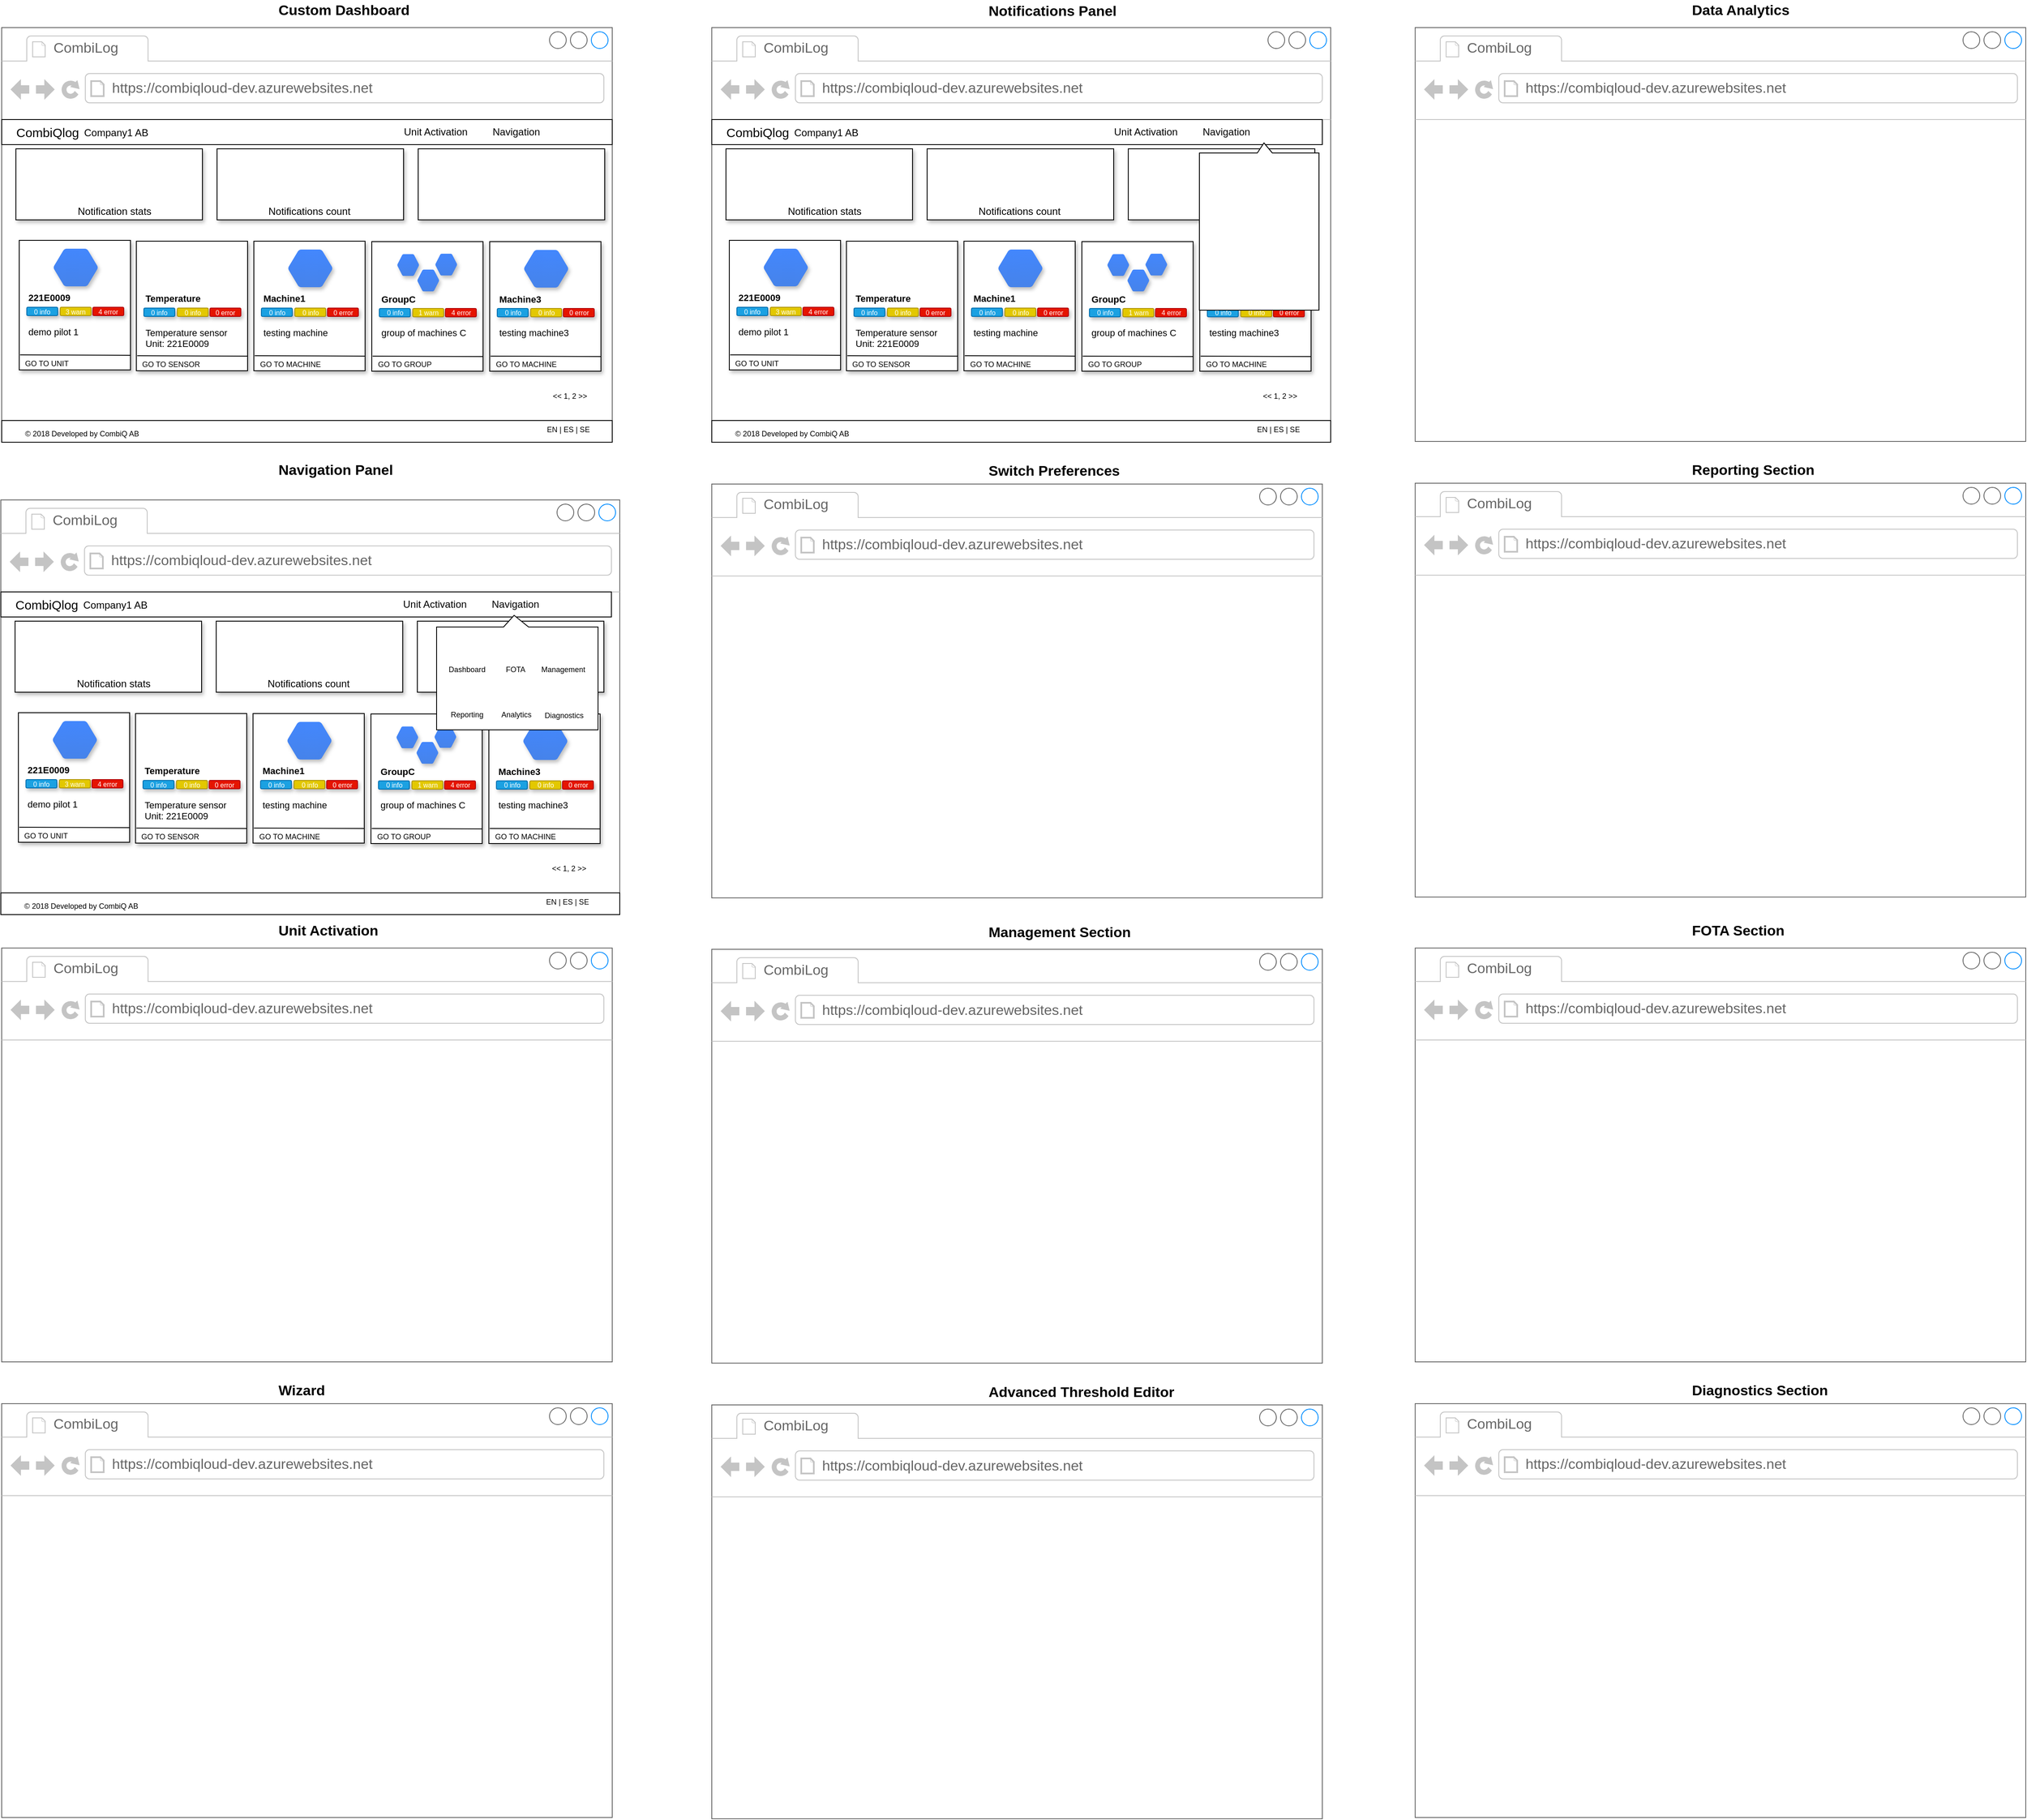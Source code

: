 <mxfile version="10.6.3" type="github"><diagram id="HzdQBg85QUvIq4cWBLrb" name="Page-1"><mxGraphModel dx="2257" dy="1293" grid="1" gridSize="10" guides="1" tooltips="1" connect="1" arrows="1" fold="1" page="1" pageScale="1" pageWidth="850" pageHeight="1100" math="0" shadow="0"><root><mxCell id="0"/><mxCell id="1" parent="0"/><mxCell id="0jDVkEBL-ljHf5csIerw-3" value="" style="strokeWidth=1;shadow=0;dashed=0;align=center;html=1;shape=mxgraph.mockup.containers.browserWindow;rSize=0;fillColor=#ffffff;strokeColor=#666666;strokeColor2=#008cff;strokeColor3=#c4c4c4;mainText=,;recursiveResize=0;" parent="1" vertex="1"><mxGeometry x="70" y="45" width="730" height="496" as="geometry"/></mxCell><mxCell id="0jDVkEBL-ljHf5csIerw-4" value="CombiLog" style="strokeWidth=1;shadow=0;dashed=0;align=center;html=1;shape=mxgraph.mockup.containers.anchor;fontSize=17;fontColor=#666666;align=left;" parent="0jDVkEBL-ljHf5csIerw-3" vertex="1"><mxGeometry x="60" y="12" width="110" height="26" as="geometry"/></mxCell><mxCell id="0jDVkEBL-ljHf5csIerw-5" value="https://combiqloud-dev.azurewebsites.net" style="strokeWidth=1;shadow=0;dashed=0;align=center;html=1;shape=mxgraph.mockup.containers.anchor;rSize=0;fontSize=17;fontColor=#666666;align=left;" parent="0jDVkEBL-ljHf5csIerw-3" vertex="1"><mxGeometry x="130" y="60" width="250" height="26" as="geometry"/></mxCell><mxCell id="zUDqASQh77KOOlKKtHZM-14" value="" style="rounded=0;whiteSpace=wrap;html=1;fontSize=12;shadow=1;" vertex="1" parent="0jDVkEBL-ljHf5csIerw-3"><mxGeometry x="17" y="145" width="223" height="85" as="geometry"/></mxCell><mxCell id="zUDqASQh77KOOlKKtHZM-15" value="" style="rounded=0;whiteSpace=wrap;html=1;fontSize=12;shadow=1;comic=0;glass=0;" vertex="1" parent="0jDVkEBL-ljHf5csIerw-3"><mxGeometry x="257.5" y="145" width="223" height="85" as="geometry"/></mxCell><mxCell id="zUDqASQh77KOOlKKtHZM-16" value="" style="rounded=0;whiteSpace=wrap;html=1;fontSize=12;shadow=1;" vertex="1" parent="0jDVkEBL-ljHf5csIerw-3"><mxGeometry x="498" y="145" width="223" height="85" as="geometry"/></mxCell><mxCell id="zUDqASQh77KOOlKKtHZM-19" value="" style="shape=image;html=1;verticalAlign=top;verticalLabelPosition=bottom;labelBackgroundColor=#ffffff;imageAspect=0;aspect=fixed;image=https://cdn1.iconfinder.com/data/icons/ios-11-glyphs/30/bar_chart-128.png;rounded=0;shadow=1;glass=0;comic=0;fontSize=12;" vertex="1" parent="0jDVkEBL-ljHf5csIerw-3"><mxGeometry x="304.5" y="145" width="70" height="70" as="geometry"/></mxCell><mxCell id="zUDqASQh77KOOlKKtHZM-21" value="" style="shape=image;html=1;verticalAlign=top;verticalLabelPosition=bottom;labelBackgroundColor=#ffffff;imageAspect=0;aspect=fixed;image=https://cdn1.iconfinder.com/data/icons/ios-11-glyphs/30/bar_chart-128.png;rounded=0;shadow=1;glass=0;comic=0;fontSize=12;" vertex="1" parent="0jDVkEBL-ljHf5csIerw-3"><mxGeometry x="369" y="145" width="70" height="70" as="geometry"/></mxCell><mxCell id="zUDqASQh77KOOlKKtHZM-22" value="Notifications count" style="text;html=1;resizable=0;points=[];autosize=1;align=left;verticalAlign=top;spacingTop=-4;fontSize=12;" vertex="1" parent="0jDVkEBL-ljHf5csIerw-3"><mxGeometry x="317" y="210" width="110" height="20" as="geometry"/></mxCell><mxCell id="zUDqASQh77KOOlKKtHZM-23" value="" style="shape=image;html=1;verticalAlign=top;verticalLabelPosition=bottom;labelBackgroundColor=#ffffff;imageAspect=0;aspect=fixed;image=https://cdn1.iconfinder.com/data/icons/free-98-icons/32/pie-chart-128.png;rounded=0;shadow=1;glass=0;comic=0;fontSize=12;" vertex="1" parent="0jDVkEBL-ljHf5csIerw-3"><mxGeometry x="110" y="153" width="54" height="54" as="geometry"/></mxCell><mxCell id="zUDqASQh77KOOlKKtHZM-24" value="Notification stats" style="text;html=1;resizable=0;points=[];autosize=1;align=left;verticalAlign=top;spacingTop=-4;fontSize=12;" vertex="1" parent="0jDVkEBL-ljHf5csIerw-3"><mxGeometry x="89" y="210" width="100" height="20" as="geometry"/></mxCell><mxCell id="zUDqASQh77KOOlKKtHZM-35" value="" style="group" vertex="1" connectable="0" parent="0jDVkEBL-ljHf5csIerw-3"><mxGeometry x="21" y="254.5" width="133" height="155" as="geometry"/></mxCell><mxCell id="zUDqASQh77KOOlKKtHZM-17" value="" style="rounded=0;whiteSpace=wrap;html=1;shadow=1;glass=0;comic=0;fontSize=12;" vertex="1" parent="zUDqASQh77KOOlKKtHZM-35"><mxGeometry width="133" height="155" as="geometry"/></mxCell><mxCell id="zUDqASQh77KOOlKKtHZM-26" value="" style="shape=mxgraph.gcp.extras.blue_hexagon;html=1;fillColor=#4387FD;gradientColor=#4683EA;strokeColor=none;verticalLabelPosition=bottom;verticalAlign=top;align=center;rounded=0;shadow=1;glass=0;comic=0;fontSize=12;" vertex="1" parent="zUDqASQh77KOOlKKtHZM-35"><mxGeometry x="41" y="10" width="53" height="45" as="geometry"/></mxCell><mxCell id="zUDqASQh77KOOlKKtHZM-28" value="0 info" style="rounded=1;whiteSpace=wrap;html=1;shadow=1;glass=0;comic=0;fontSize=8;fillColor=#1ba1e2;strokeColor=#006EAF;fontColor=#ffffff;" vertex="1" parent="zUDqASQh77KOOlKKtHZM-35"><mxGeometry x="9" y="80" width="37" height="10" as="geometry"/></mxCell><mxCell id="zUDqASQh77KOOlKKtHZM-29" value="3 warn" style="rounded=1;whiteSpace=wrap;html=1;shadow=1;glass=0;comic=0;fontSize=8;fillColor=#e3c800;strokeColor=#B09500;fontColor=#ffffff;" vertex="1" parent="zUDqASQh77KOOlKKtHZM-35"><mxGeometry x="49" y="80" width="37" height="10" as="geometry"/></mxCell><mxCell id="zUDqASQh77KOOlKKtHZM-30" value="4 error" style="rounded=1;whiteSpace=wrap;html=1;shadow=1;glass=0;comic=0;fontSize=8;fillColor=#e51400;strokeColor=#B20000;fontColor=#ffffff;" vertex="1" parent="zUDqASQh77KOOlKKtHZM-35"><mxGeometry x="88" y="80" width="37" height="10" as="geometry"/></mxCell><mxCell id="zUDqASQh77KOOlKKtHZM-31" value="&lt;span style=&quot;font-size: 11px;&quot;&gt;221E0009&lt;/span&gt;" style="text;html=1;resizable=0;points=[];autosize=1;align=left;verticalAlign=top;spacingTop=-4;fontSize=11;fontStyle=1" vertex="1" parent="zUDqASQh77KOOlKKtHZM-35"><mxGeometry x="9" y="59.5" width="50" height="10" as="geometry"/></mxCell><mxCell id="zUDqASQh77KOOlKKtHZM-32" value="demo pilot 1" style="text;html=1;resizable=0;points=[];autosize=1;align=left;verticalAlign=top;spacingTop=-4;fontSize=11;" vertex="1" parent="zUDqASQh77KOOlKKtHZM-35"><mxGeometry x="9" y="100" width="80" height="10" as="geometry"/></mxCell><mxCell id="zUDqASQh77KOOlKKtHZM-33" value="" style="endArrow=none;html=1;fontSize=11;entryX=1.004;entryY=0.887;entryDx=0;entryDy=0;entryPerimeter=0;" edge="1" parent="zUDqASQh77KOOlKKtHZM-35" target="zUDqASQh77KOOlKKtHZM-17"><mxGeometry width="50" height="50" relative="1" as="geometry"><mxPoint x="1" y="137" as="sourcePoint"/><mxPoint x="58" y="120" as="targetPoint"/></mxGeometry></mxCell><mxCell id="zUDqASQh77KOOlKKtHZM-34" value="GO TO UNIT" style="text;html=1;resizable=0;points=[];autosize=1;align=left;verticalAlign=top;spacingTop=-4;fontSize=9;" vertex="1" parent="zUDqASQh77KOOlKKtHZM-35"><mxGeometry x="5" y="139" width="80" height="10" as="geometry"/></mxCell><mxCell id="zUDqASQh77KOOlKKtHZM-121" value="" style="group" vertex="1" connectable="0" parent="0jDVkEBL-ljHf5csIerw-3"><mxGeometry x="301.5" y="255.5" width="133" height="155" as="geometry"/></mxCell><mxCell id="zUDqASQh77KOOlKKtHZM-37" value="" style="rounded=0;whiteSpace=wrap;html=1;shadow=1;glass=0;comic=0;fontSize=12;" vertex="1" parent="zUDqASQh77KOOlKKtHZM-121"><mxGeometry width="133" height="155" as="geometry"/></mxCell><mxCell id="zUDqASQh77KOOlKKtHZM-38" value="" style="shape=mxgraph.gcp.extras.blue_hexagon;html=1;fillColor=#4387FD;gradientColor=#4683EA;strokeColor=none;verticalLabelPosition=bottom;verticalAlign=top;align=center;rounded=0;shadow=1;glass=0;comic=0;fontSize=12;" vertex="1" parent="zUDqASQh77KOOlKKtHZM-121"><mxGeometry x="41" y="10" width="53" height="45" as="geometry"/></mxCell><mxCell id="zUDqASQh77KOOlKKtHZM-39" value="0 info" style="rounded=1;whiteSpace=wrap;html=1;shadow=1;glass=0;comic=0;fontSize=8;fillColor=#1ba1e2;strokeColor=#006EAF;fontColor=#ffffff;" vertex="1" parent="zUDqASQh77KOOlKKtHZM-121"><mxGeometry x="9" y="80" width="37" height="10" as="geometry"/></mxCell><mxCell id="zUDqASQh77KOOlKKtHZM-40" value="0 info" style="rounded=1;whiteSpace=wrap;html=1;shadow=1;glass=0;comic=0;fontSize=8;fillColor=#e3c800;strokeColor=#B09500;fontColor=#ffffff;" vertex="1" parent="zUDqASQh77KOOlKKtHZM-121"><mxGeometry x="49" y="80" width="37" height="10" as="geometry"/></mxCell><mxCell id="zUDqASQh77KOOlKKtHZM-41" value="0 error" style="rounded=1;whiteSpace=wrap;html=1;shadow=1;glass=0;comic=0;fontSize=8;fillColor=#e51400;strokeColor=#B20000;fontColor=#ffffff;" vertex="1" parent="zUDqASQh77KOOlKKtHZM-121"><mxGeometry x="88" y="80" width="37" height="10" as="geometry"/></mxCell><mxCell id="zUDqASQh77KOOlKKtHZM-42" value="&lt;span style=&quot;font-size: 11px&quot;&gt;Machine1&lt;/span&gt;" style="text;html=1;resizable=0;points=[];autosize=1;align=left;verticalAlign=top;spacingTop=-4;fontSize=11;fontStyle=1" vertex="1" parent="zUDqASQh77KOOlKKtHZM-121"><mxGeometry x="9" y="59.5" width="60" height="10" as="geometry"/></mxCell><mxCell id="zUDqASQh77KOOlKKtHZM-43" value="testing machine" style="text;html=1;resizable=0;points=[];autosize=1;align=left;verticalAlign=top;spacingTop=-4;fontSize=11;" vertex="1" parent="zUDqASQh77KOOlKKtHZM-121"><mxGeometry x="9" y="100" width="90" height="10" as="geometry"/></mxCell><mxCell id="zUDqASQh77KOOlKKtHZM-44" value="" style="endArrow=none;html=1;fontSize=11;entryX=1.004;entryY=0.887;entryDx=0;entryDy=0;entryPerimeter=0;" edge="1" parent="zUDqASQh77KOOlKKtHZM-121" target="zUDqASQh77KOOlKKtHZM-37"><mxGeometry width="50" height="50" relative="1" as="geometry"><mxPoint x="1" y="137" as="sourcePoint"/><mxPoint x="58" y="120" as="targetPoint"/></mxGeometry></mxCell><mxCell id="zUDqASQh77KOOlKKtHZM-45" value="GO TO MACHINE" style="text;html=1;resizable=0;points=[];autosize=1;align=left;verticalAlign=top;spacingTop=-4;fontSize=9;" vertex="1" parent="zUDqASQh77KOOlKKtHZM-121"><mxGeometry x="5" y="139" width="90" height="10" as="geometry"/></mxCell><mxCell id="zUDqASQh77KOOlKKtHZM-120" value="" style="shape=image;html=1;verticalAlign=top;verticalLabelPosition=bottom;labelBackgroundColor=#ffffff;imageAspect=0;aspect=fixed;image=https://cdn1.iconfinder.com/data/icons/science-technology-outline/91/Science__Technology_31-128.png;rounded=0;shadow=1;glass=0;comic=0;fontSize=9;imageBackground=none;imageBorder=none;" vertex="1" parent="zUDqASQh77KOOlKKtHZM-121"><mxGeometry x="53.5" y="18" width="29" height="29" as="geometry"/></mxCell><mxCell id="zUDqASQh77KOOlKKtHZM-138" value="" style="group" vertex="1" connectable="0" parent="0jDVkEBL-ljHf5csIerw-3"><mxGeometry x="579.5" y="256.5" width="133" height="240.5" as="geometry"/></mxCell><mxCell id="zUDqASQh77KOOlKKtHZM-139" value="" style="rounded=0;whiteSpace=wrap;html=1;shadow=1;glass=0;comic=0;fontSize=12;" vertex="1" parent="zUDqASQh77KOOlKKtHZM-138"><mxGeometry x="4" y="-0.5" width="133" height="155" as="geometry"/></mxCell><mxCell id="zUDqASQh77KOOlKKtHZM-140" value="" style="shape=mxgraph.gcp.extras.blue_hexagon;html=1;fillColor=#4387FD;gradientColor=#4683EA;strokeColor=none;verticalLabelPosition=bottom;verticalAlign=top;align=center;rounded=0;shadow=1;glass=0;comic=0;fontSize=12;" vertex="1" parent="zUDqASQh77KOOlKKtHZM-138"><mxGeometry x="45" y="9.5" width="53" height="45" as="geometry"/></mxCell><mxCell id="zUDqASQh77KOOlKKtHZM-141" value="0 info" style="rounded=1;whiteSpace=wrap;html=1;shadow=1;glass=0;comic=0;fontSize=8;fillColor=#1ba1e2;strokeColor=#006EAF;fontColor=#ffffff;" vertex="1" parent="zUDqASQh77KOOlKKtHZM-138"><mxGeometry x="13" y="79.5" width="37" height="10" as="geometry"/></mxCell><mxCell id="zUDqASQh77KOOlKKtHZM-142" value="0 info" style="rounded=1;whiteSpace=wrap;html=1;shadow=1;glass=0;comic=0;fontSize=8;fillColor=#e3c800;strokeColor=#B09500;fontColor=#ffffff;" vertex="1" parent="zUDqASQh77KOOlKKtHZM-138"><mxGeometry x="53" y="79.5" width="37" height="10" as="geometry"/></mxCell><mxCell id="zUDqASQh77KOOlKKtHZM-143" value="0 error" style="rounded=1;whiteSpace=wrap;html=1;shadow=1;glass=0;comic=0;fontSize=8;fillColor=#e51400;strokeColor=#B20000;fontColor=#ffffff;" vertex="1" parent="zUDqASQh77KOOlKKtHZM-138"><mxGeometry x="92" y="79.5" width="37" height="10" as="geometry"/></mxCell><mxCell id="zUDqASQh77KOOlKKtHZM-144" value="&lt;span style=&quot;font-size: 11px&quot;&gt;Machine3&lt;/span&gt;" style="text;html=1;resizable=0;points=[];autosize=1;align=left;verticalAlign=top;spacingTop=-4;fontSize=11;fontStyle=1" vertex="1" parent="zUDqASQh77KOOlKKtHZM-138"><mxGeometry x="13" y="59" width="60" height="10" as="geometry"/></mxCell><mxCell id="zUDqASQh77KOOlKKtHZM-145" value="testing machine3" style="text;html=1;resizable=0;points=[];autosize=1;align=left;verticalAlign=top;spacingTop=-4;fontSize=11;" vertex="1" parent="zUDqASQh77KOOlKKtHZM-138"><mxGeometry x="13" y="99.5" width="100" height="10" as="geometry"/></mxCell><mxCell id="zUDqASQh77KOOlKKtHZM-146" value="" style="endArrow=none;html=1;fontSize=11;entryX=1.004;entryY=0.887;entryDx=0;entryDy=0;entryPerimeter=0;" edge="1" parent="zUDqASQh77KOOlKKtHZM-138" target="zUDqASQh77KOOlKKtHZM-139"><mxGeometry width="50" height="50" relative="1" as="geometry"><mxPoint x="5" y="136.5" as="sourcePoint"/><mxPoint x="62" y="119.5" as="targetPoint"/></mxGeometry></mxCell><mxCell id="zUDqASQh77KOOlKKtHZM-147" value="GO TO MACHINE" style="text;html=1;resizable=0;points=[];autosize=1;align=left;verticalAlign=top;spacingTop=-4;fontSize=9;" vertex="1" parent="zUDqASQh77KOOlKKtHZM-138"><mxGeometry x="9" y="138.5" width="90" height="10" as="geometry"/></mxCell><mxCell id="zUDqASQh77KOOlKKtHZM-148" value="" style="shape=image;html=1;verticalAlign=top;verticalLabelPosition=bottom;labelBackgroundColor=#ffffff;imageAspect=0;aspect=fixed;image=https://cdn1.iconfinder.com/data/icons/science-technology-outline/91/Science__Technology_31-128.png;rounded=0;shadow=1;glass=0;comic=0;fontSize=9;imageBackground=none;imageBorder=none;" vertex="1" parent="zUDqASQh77KOOlKKtHZM-138"><mxGeometry x="57.5" y="17.5" width="29" height="29" as="geometry"/></mxCell><mxCell id="zUDqASQh77KOOlKKtHZM-135" value="" style="group" vertex="1" connectable="0" parent="0jDVkEBL-ljHf5csIerw-3"><mxGeometry x="161" y="255.5" width="133" height="155" as="geometry"/></mxCell><mxCell id="zUDqASQh77KOOlKKtHZM-123" value="" style="rounded=0;whiteSpace=wrap;html=1;shadow=1;glass=0;comic=0;fontSize=12;" vertex="1" parent="zUDqASQh77KOOlKKtHZM-135"><mxGeometry width="133" height="155" as="geometry"/></mxCell><mxCell id="zUDqASQh77KOOlKKtHZM-125" value="0 info" style="rounded=1;whiteSpace=wrap;html=1;shadow=1;glass=0;comic=0;fontSize=8;fillColor=#1ba1e2;strokeColor=#006EAF;fontColor=#ffffff;" vertex="1" parent="zUDqASQh77KOOlKKtHZM-135"><mxGeometry x="9" y="80" width="37" height="10" as="geometry"/></mxCell><mxCell id="zUDqASQh77KOOlKKtHZM-126" value="0 info" style="rounded=1;whiteSpace=wrap;html=1;shadow=1;glass=0;comic=0;fontSize=8;fillColor=#e3c800;strokeColor=#B09500;fontColor=#ffffff;" vertex="1" parent="zUDqASQh77KOOlKKtHZM-135"><mxGeometry x="49" y="80" width="37" height="10" as="geometry"/></mxCell><mxCell id="zUDqASQh77KOOlKKtHZM-127" value="0 error" style="rounded=1;whiteSpace=wrap;html=1;shadow=1;glass=0;comic=0;fontSize=8;fillColor=#e51400;strokeColor=#B20000;fontColor=#ffffff;" vertex="1" parent="zUDqASQh77KOOlKKtHZM-135"><mxGeometry x="88" y="80" width="37" height="10" as="geometry"/></mxCell><mxCell id="zUDqASQh77KOOlKKtHZM-128" value="Temperature" style="text;html=1;resizable=0;points=[];autosize=1;align=left;verticalAlign=top;spacingTop=-4;fontSize=11;fontStyle=1" vertex="1" parent="zUDqASQh77KOOlKKtHZM-135"><mxGeometry x="9" y="59.5" width="80" height="10" as="geometry"/></mxCell><mxCell id="zUDqASQh77KOOlKKtHZM-129" value="Temperature sensor&lt;br&gt;Unit: 221E0009&lt;br&gt;" style="text;html=1;resizable=0;points=[];autosize=1;align=left;verticalAlign=top;spacingTop=-4;fontSize=11;" vertex="1" parent="zUDqASQh77KOOlKKtHZM-135"><mxGeometry x="9" y="100" width="110" height="30" as="geometry"/></mxCell><mxCell id="zUDqASQh77KOOlKKtHZM-130" value="" style="endArrow=none;html=1;fontSize=11;entryX=1.004;entryY=0.887;entryDx=0;entryDy=0;entryPerimeter=0;" edge="1" parent="zUDqASQh77KOOlKKtHZM-135" target="zUDqASQh77KOOlKKtHZM-123"><mxGeometry width="50" height="50" relative="1" as="geometry"><mxPoint x="1" y="137" as="sourcePoint"/><mxPoint x="58" y="120" as="targetPoint"/></mxGeometry></mxCell><mxCell id="zUDqASQh77KOOlKKtHZM-131" value="GO TO SENSOR" style="text;html=1;resizable=0;points=[];autosize=1;align=left;verticalAlign=top;spacingTop=-4;fontSize=9;" vertex="1" parent="zUDqASQh77KOOlKKtHZM-135"><mxGeometry x="5" y="139" width="80" height="10" as="geometry"/></mxCell><mxCell id="zUDqASQh77KOOlKKtHZM-134" value="" style="shape=image;html=1;verticalAlign=top;verticalLabelPosition=bottom;labelBackgroundColor=#ffffff;imageAspect=0;aspect=fixed;image=https://cdn1.iconfinder.com/data/icons/finance-160/64/chart-financial-business-finance_3-128.png;rounded=0;shadow=1;glass=0;comic=0;fontSize=9;" vertex="1" parent="zUDqASQh77KOOlKKtHZM-135"><mxGeometry x="41.5" y="4.5" width="55" height="55" as="geometry"/></mxCell><mxCell id="zUDqASQh77KOOlKKtHZM-137" value="" style="group" vertex="1" connectable="0" parent="0jDVkEBL-ljHf5csIerw-3"><mxGeometry x="442.5" y="256" width="133" height="155" as="geometry"/></mxCell><mxCell id="zUDqASQh77KOOlKKtHZM-136" value="" style="group" vertex="1" connectable="0" parent="zUDqASQh77KOOlKKtHZM-137"><mxGeometry width="133" height="155" as="geometry"/></mxCell><mxCell id="zUDqASQh77KOOlKKtHZM-59" value="" style="rounded=0;whiteSpace=wrap;html=1;shadow=1;glass=0;comic=0;fontSize=12;" vertex="1" parent="zUDqASQh77KOOlKKtHZM-136"><mxGeometry width="133" height="155" as="geometry"/></mxCell><mxCell id="zUDqASQh77KOOlKKtHZM-60" value="" style="shape=mxgraph.gcp.extras.blue_hexagon;html=1;fillColor=#4387FD;gradientColor=#4683EA;strokeColor=none;verticalLabelPosition=bottom;verticalAlign=top;align=center;rounded=0;shadow=1;glass=0;comic=0;fontSize=12;" vertex="1" parent="zUDqASQh77KOOlKKtHZM-136"><mxGeometry x="30.5" y="15" width="26" height="26" as="geometry"/></mxCell><mxCell id="zUDqASQh77KOOlKKtHZM-61" value="0 info" style="rounded=1;whiteSpace=wrap;html=1;shadow=1;glass=0;comic=0;fontSize=8;fillColor=#1ba1e2;strokeColor=#006EAF;fontColor=#ffffff;" vertex="1" parent="zUDqASQh77KOOlKKtHZM-136"><mxGeometry x="9" y="80" width="37" height="10" as="geometry"/></mxCell><mxCell id="zUDqASQh77KOOlKKtHZM-62" value="1 warn" style="rounded=1;whiteSpace=wrap;html=1;shadow=1;glass=0;comic=0;fontSize=8;fillColor=#e3c800;strokeColor=#B09500;fontColor=#ffffff;" vertex="1" parent="zUDqASQh77KOOlKKtHZM-136"><mxGeometry x="49" y="80" width="37" height="10" as="geometry"/></mxCell><mxCell id="zUDqASQh77KOOlKKtHZM-63" value="4 error" style="rounded=1;whiteSpace=wrap;html=1;shadow=1;glass=0;comic=0;fontSize=8;fillColor=#e51400;strokeColor=#B20000;fontColor=#ffffff;" vertex="1" parent="zUDqASQh77KOOlKKtHZM-136"><mxGeometry x="88" y="80" width="37" height="10" as="geometry"/></mxCell><mxCell id="zUDqASQh77KOOlKKtHZM-64" value="GroupC" style="text;html=1;resizable=0;points=[];autosize=1;align=left;verticalAlign=top;spacingTop=-4;fontSize=11;fontStyle=1" vertex="1" parent="zUDqASQh77KOOlKKtHZM-136"><mxGeometry x="9" y="59.5" width="50" height="10" as="geometry"/></mxCell><mxCell id="zUDqASQh77KOOlKKtHZM-65" value="group of machines C" style="text;html=1;resizable=0;points=[];autosize=1;align=left;verticalAlign=top;spacingTop=-4;fontSize=11;" vertex="1" parent="zUDqASQh77KOOlKKtHZM-136"><mxGeometry x="9" y="100" width="120" height="10" as="geometry"/></mxCell><mxCell id="zUDqASQh77KOOlKKtHZM-66" value="" style="endArrow=none;html=1;fontSize=11;entryX=1.004;entryY=0.887;entryDx=0;entryDy=0;entryPerimeter=0;" edge="1" parent="zUDqASQh77KOOlKKtHZM-136" target="zUDqASQh77KOOlKKtHZM-59"><mxGeometry width="50" height="50" relative="1" as="geometry"><mxPoint x="1" y="137" as="sourcePoint"/><mxPoint x="58" y="120" as="targetPoint"/></mxGeometry></mxCell><mxCell id="zUDqASQh77KOOlKKtHZM-67" value="GO TO GROUP" style="text;html=1;resizable=0;points=[];autosize=1;align=left;verticalAlign=top;spacingTop=-4;fontSize=9;" vertex="1" parent="zUDqASQh77KOOlKKtHZM-136"><mxGeometry x="5" y="139" width="80" height="10" as="geometry"/></mxCell><mxCell id="zUDqASQh77KOOlKKtHZM-69" value="" style="shape=mxgraph.gcp.extras.blue_hexagon;html=1;fillColor=#4387FD;gradientColor=#4683EA;strokeColor=none;verticalLabelPosition=bottom;verticalAlign=top;align=center;rounded=0;shadow=1;glass=0;comic=0;fontSize=12;" vertex="1" parent="zUDqASQh77KOOlKKtHZM-136"><mxGeometry x="76" y="14.5" width="26" height="26" as="geometry"/></mxCell><mxCell id="zUDqASQh77KOOlKKtHZM-68" value="" style="shape=mxgraph.gcp.extras.blue_hexagon;html=1;fillColor=#4387FD;gradientColor=#4683EA;strokeColor=none;verticalLabelPosition=bottom;verticalAlign=top;align=center;rounded=0;shadow=1;glass=0;comic=0;fontSize=12;" vertex="1" parent="zUDqASQh77KOOlKKtHZM-136"><mxGeometry x="54.5" y="33.5" width="26" height="26" as="geometry"/></mxCell><mxCell id="zUDqASQh77KOOlKKtHZM-151" value="&amp;lt;&amp;lt; 1, 2 &amp;gt;&amp;gt;" style="text;html=1;resizable=0;points=[];autosize=1;align=left;verticalAlign=top;spacingTop=-4;fontSize=9;" vertex="1" parent="0jDVkEBL-ljHf5csIerw-3"><mxGeometry x="657" y="432.5" width="60" height="10" as="geometry"/></mxCell><mxCell id="zUDqASQh77KOOlKKtHZM-153" value="" style="group" vertex="1" connectable="0" parent="0jDVkEBL-ljHf5csIerw-3"><mxGeometry y="470" width="730" height="26" as="geometry"/></mxCell><mxCell id="zUDqASQh77KOOlKKtHZM-2" value="" style="rounded=0;whiteSpace=wrap;html=1;" vertex="1" parent="zUDqASQh77KOOlKKtHZM-153"><mxGeometry width="730" height="26" as="geometry"/></mxCell><mxCell id="zUDqASQh77KOOlKKtHZM-149" value="&lt;span&gt;© 2018 Developed by CombiQ AB&lt;/span&gt;" style="text;html=1;resizable=0;points=[];autosize=1;align=left;verticalAlign=top;spacingTop=-4;fontSize=9;" vertex="1" parent="zUDqASQh77KOOlKKtHZM-153"><mxGeometry x="26" y="8" width="150" height="10" as="geometry"/></mxCell><mxCell id="zUDqASQh77KOOlKKtHZM-152" value="EN | ES | SE" style="text;html=1;resizable=0;points=[];autosize=1;align=left;verticalAlign=top;spacingTop=-4;fontSize=9;" vertex="1" parent="zUDqASQh77KOOlKKtHZM-153"><mxGeometry x="650" y="3" width="70" height="10" as="geometry"/></mxCell><mxCell id="zUDqASQh77KOOlKKtHZM-154" value="" style="group" vertex="1" connectable="0" parent="0jDVkEBL-ljHf5csIerw-3"><mxGeometry y="110" width="730" height="30" as="geometry"/></mxCell><mxCell id="zUDqASQh77KOOlKKtHZM-1" value="" style="rounded=0;whiteSpace=wrap;html=1;" vertex="1" parent="zUDqASQh77KOOlKKtHZM-154"><mxGeometry width="730" height="30" as="geometry"/></mxCell><mxCell id="zUDqASQh77KOOlKKtHZM-3" value="CombiQlog" style="text;html=1;strokeColor=none;fillColor=none;align=center;verticalAlign=middle;whiteSpace=wrap;rounded=0;fontSize=15;" vertex="1" parent="zUDqASQh77KOOlKKtHZM-154"><mxGeometry x="35" y="5.167" width="40" height="20" as="geometry"/></mxCell><mxCell id="zUDqASQh77KOOlKKtHZM-4" value="Company1 AB" style="text;html=1;strokeColor=none;fillColor=none;align=center;verticalAlign=middle;whiteSpace=wrap;rounded=0;fontSize=12;" vertex="1" parent="zUDqASQh77KOOlKKtHZM-154"><mxGeometry x="97" y="6" width="80" height="20" as="geometry"/></mxCell><mxCell id="zUDqASQh77KOOlKKtHZM-5" value="Unit Activation" style="shape=image;html=1;verticalAlign=middle;verticalLabelPosition=middle;labelBackgroundColor=#ffffff;imageAspect=0;aspect=fixed;image=https://cdn0.iconfinder.com/data/icons/google-material-design-3-0/48/ic_settings_remote_48px-128.png;fontSize=12;labelPosition=right;align=left;" vertex="1" parent="zUDqASQh77KOOlKKtHZM-154"><mxGeometry x="462" y="6.5" width="17" height="17" as="geometry"/></mxCell><mxCell id="zUDqASQh77KOOlKKtHZM-6" value="Navigation" style="shape=image;html=1;verticalAlign=middle;verticalLabelPosition=middle;labelBackgroundColor=#ffffff;imageAspect=0;aspect=fixed;image=https://cdn1.iconfinder.com/data/icons/material-core/16/apps-128.png;fontSize=12;labelPosition=right;align=left;" vertex="1" parent="zUDqASQh77KOOlKKtHZM-154"><mxGeometry x="568" y="6.5" width="17" height="17" as="geometry"/></mxCell><mxCell id="zUDqASQh77KOOlKKtHZM-11" value="" style="shape=image;html=1;verticalAlign=top;verticalLabelPosition=bottom;labelBackgroundColor=#ffffff;imageAspect=0;aspect=fixed;image=https://cdn2.iconfinder.com/data/icons/pittogrammi/142/100-128.png;fontSize=12;" vertex="1" parent="zUDqASQh77KOOlKKtHZM-154"><mxGeometry x="653" y="6.5" width="17" height="17" as="geometry"/></mxCell><mxCell id="zUDqASQh77KOOlKKtHZM-12" value="" style="shape=image;html=1;verticalAlign=top;verticalLabelPosition=bottom;labelBackgroundColor=#ffffff;imageAspect=0;aspect=fixed;image=https://cdn2.iconfinder.com/data/icons/freecns-cumulus/16/519660-164_QuestionMark-128.png;fontSize=12;" vertex="1" parent="zUDqASQh77KOOlKKtHZM-154"><mxGeometry x="678.5" y="6.5" width="17" height="17" as="geometry"/></mxCell><mxCell id="zUDqASQh77KOOlKKtHZM-13" value="" style="shape=image;html=1;verticalAlign=top;verticalLabelPosition=bottom;labelBackgroundColor=#ffffff;imageAspect=0;aspect=fixed;image=https://cdn2.iconfinder.com/data/icons/ios-7-icons/50/user_male2-128.png;fontSize=12;" vertex="1" parent="zUDqASQh77KOOlKKtHZM-154"><mxGeometry x="704" y="6.5" width="17" height="17" as="geometry"/></mxCell><mxCell id="iLh3obW3NkPaYR-iZ1fn-4" value="Custom Dashboard" style="text;html=1;resizable=0;points=[];autosize=1;align=left;verticalAlign=top;spacingTop=-4;fontStyle=1;fontSize=17;" parent="1" vertex="1"><mxGeometry x="399" y="12" width="120" height="20" as="geometry"/></mxCell><mxCell id="iLh3obW3NkPaYR-iZ1fn-5" value="Navigation Panel" style="text;html=1;resizable=0;points=[];autosize=1;align=left;verticalAlign=top;spacingTop=-4;fontStyle=1;fontSize=17;" parent="1" vertex="1"><mxGeometry x="399" y="562" width="110" height="20" as="geometry"/></mxCell><mxCell id="iLh3obW3NkPaYR-iZ1fn-9" value="" style="strokeWidth=1;shadow=0;dashed=0;align=center;html=1;shape=mxgraph.mockup.containers.browserWindow;rSize=0;fillColor=#ffffff;strokeColor=#666666;strokeColor2=#008cff;strokeColor3=#c4c4c4;mainText=,;recursiveResize=0;" parent="1" vertex="1"><mxGeometry x="919" y="591" width="730" height="495" as="geometry"/></mxCell><mxCell id="iLh3obW3NkPaYR-iZ1fn-10" value="CombiLog" style="strokeWidth=1;shadow=0;dashed=0;align=center;html=1;shape=mxgraph.mockup.containers.anchor;fontSize=17;fontColor=#666666;align=left;" parent="iLh3obW3NkPaYR-iZ1fn-9" vertex="1"><mxGeometry x="60" y="12" width="110" height="26" as="geometry"/></mxCell><mxCell id="iLh3obW3NkPaYR-iZ1fn-11" value="https://combiqloud-dev.azurewebsites.net" style="strokeWidth=1;shadow=0;dashed=0;align=center;html=1;shape=mxgraph.mockup.containers.anchor;rSize=0;fontSize=17;fontColor=#666666;align=left;" parent="iLh3obW3NkPaYR-iZ1fn-9" vertex="1"><mxGeometry x="130" y="60" width="250" height="26" as="geometry"/></mxCell><mxCell id="iLh3obW3NkPaYR-iZ1fn-12" value="Notifications Panel" style="text;html=1;resizable=0;points=[];autosize=1;align=left;verticalAlign=top;spacingTop=-4;fontStyle=1;fontSize=17;" parent="1" vertex="1"><mxGeometry x="1248" y="13" width="160" height="20" as="geometry"/></mxCell><mxCell id="iLh3obW3NkPaYR-iZ1fn-13" value="Switch Preferences" style="text;html=1;resizable=0;points=[];autosize=1;align=left;verticalAlign=top;spacingTop=-4;fontStyle=1;fontSize=17;" parent="1" vertex="1"><mxGeometry x="1248" y="563" width="160" height="20" as="geometry"/></mxCell><mxCell id="iLh3obW3NkPaYR-iZ1fn-14" value="" style="strokeWidth=1;shadow=0;dashed=0;align=center;html=1;shape=mxgraph.mockup.containers.browserWindow;rSize=0;fillColor=#ffffff;strokeColor=#666666;strokeColor2=#008cff;strokeColor3=#c4c4c4;mainText=,;recursiveResize=0;" parent="1" vertex="1"><mxGeometry x="70" y="1146" width="730" height="495" as="geometry"/></mxCell><mxCell id="iLh3obW3NkPaYR-iZ1fn-15" value="CombiLog" style="strokeWidth=1;shadow=0;dashed=0;align=center;html=1;shape=mxgraph.mockup.containers.anchor;fontSize=17;fontColor=#666666;align=left;" parent="iLh3obW3NkPaYR-iZ1fn-14" vertex="1"><mxGeometry x="60" y="12" width="110" height="26" as="geometry"/></mxCell><mxCell id="iLh3obW3NkPaYR-iZ1fn-16" value="https://combiqloud-dev.azurewebsites.net" style="strokeWidth=1;shadow=0;dashed=0;align=center;html=1;shape=mxgraph.mockup.containers.anchor;rSize=0;fontSize=17;fontColor=#666666;align=left;" parent="iLh3obW3NkPaYR-iZ1fn-14" vertex="1"><mxGeometry x="130" y="60" width="250" height="26" as="geometry"/></mxCell><mxCell id="iLh3obW3NkPaYR-iZ1fn-17" value="" style="strokeWidth=1;shadow=0;dashed=0;align=center;html=1;shape=mxgraph.mockup.containers.browserWindow;rSize=0;fillColor=#ffffff;strokeColor=#666666;strokeColor2=#008cff;strokeColor3=#c4c4c4;mainText=,;recursiveResize=0;" parent="1" vertex="1"><mxGeometry x="70" y="1691" width="730" height="495" as="geometry"/></mxCell><mxCell id="iLh3obW3NkPaYR-iZ1fn-18" value="CombiLog" style="strokeWidth=1;shadow=0;dashed=0;align=center;html=1;shape=mxgraph.mockup.containers.anchor;fontSize=17;fontColor=#666666;align=left;" parent="iLh3obW3NkPaYR-iZ1fn-17" vertex="1"><mxGeometry x="60" y="12" width="110" height="26" as="geometry"/></mxCell><mxCell id="iLh3obW3NkPaYR-iZ1fn-19" value="https://combiqloud-dev.azurewebsites.net" style="strokeWidth=1;shadow=0;dashed=0;align=center;html=1;shape=mxgraph.mockup.containers.anchor;rSize=0;fontSize=17;fontColor=#666666;align=left;" parent="iLh3obW3NkPaYR-iZ1fn-17" vertex="1"><mxGeometry x="130" y="60" width="250" height="26" as="geometry"/></mxCell><mxCell id="iLh3obW3NkPaYR-iZ1fn-20" value="Unit Activation" style="text;html=1;resizable=0;points=[];autosize=1;align=left;verticalAlign=top;spacingTop=-4;fontStyle=1;fontSize=17;" parent="1" vertex="1"><mxGeometry x="399" y="1113" width="120" height="20" as="geometry"/></mxCell><mxCell id="iLh3obW3NkPaYR-iZ1fn-21" value="Wizard" style="text;html=1;resizable=0;points=[];autosize=1;align=left;verticalAlign=top;spacingTop=-4;fontStyle=1;fontSize=17;" parent="1" vertex="1"><mxGeometry x="399" y="1663" width="70" height="20" as="geometry"/></mxCell><mxCell id="iLh3obW3NkPaYR-iZ1fn-22" value="" style="strokeWidth=1;shadow=0;dashed=0;align=center;html=1;shape=mxgraph.mockup.containers.browserWindow;rSize=0;fillColor=#ffffff;strokeColor=#666666;strokeColor2=#008cff;strokeColor3=#c4c4c4;mainText=,;recursiveResize=0;" parent="1" vertex="1"><mxGeometry x="919" y="1147.5" width="730" height="495" as="geometry"/></mxCell><mxCell id="iLh3obW3NkPaYR-iZ1fn-23" value="CombiLog" style="strokeWidth=1;shadow=0;dashed=0;align=center;html=1;shape=mxgraph.mockup.containers.anchor;fontSize=17;fontColor=#666666;align=left;" parent="iLh3obW3NkPaYR-iZ1fn-22" vertex="1"><mxGeometry x="60" y="12" width="110" height="26" as="geometry"/></mxCell><mxCell id="iLh3obW3NkPaYR-iZ1fn-24" value="https://combiqloud-dev.azurewebsites.net" style="strokeWidth=1;shadow=0;dashed=0;align=center;html=1;shape=mxgraph.mockup.containers.anchor;rSize=0;fontSize=17;fontColor=#666666;align=left;" parent="iLh3obW3NkPaYR-iZ1fn-22" vertex="1"><mxGeometry x="130" y="60" width="250" height="26" as="geometry"/></mxCell><mxCell id="iLh3obW3NkPaYR-iZ1fn-25" value="" style="strokeWidth=1;shadow=0;dashed=0;align=center;html=1;shape=mxgraph.mockup.containers.browserWindow;rSize=0;fillColor=#ffffff;strokeColor=#666666;strokeColor2=#008cff;strokeColor3=#c4c4c4;mainText=,;recursiveResize=0;" parent="1" vertex="1"><mxGeometry x="919" y="1692.5" width="730" height="495" as="geometry"/></mxCell><mxCell id="iLh3obW3NkPaYR-iZ1fn-26" value="CombiLog" style="strokeWidth=1;shadow=0;dashed=0;align=center;html=1;shape=mxgraph.mockup.containers.anchor;fontSize=17;fontColor=#666666;align=left;" parent="iLh3obW3NkPaYR-iZ1fn-25" vertex="1"><mxGeometry x="60" y="12" width="110" height="26" as="geometry"/></mxCell><mxCell id="iLh3obW3NkPaYR-iZ1fn-27" value="https://combiqloud-dev.azurewebsites.net" style="strokeWidth=1;shadow=0;dashed=0;align=center;html=1;shape=mxgraph.mockup.containers.anchor;rSize=0;fontSize=17;fontColor=#666666;align=left;" parent="iLh3obW3NkPaYR-iZ1fn-25" vertex="1"><mxGeometry x="130" y="60" width="250" height="26" as="geometry"/></mxCell><mxCell id="iLh3obW3NkPaYR-iZ1fn-28" value="Management Section" style="text;html=1;resizable=0;points=[];autosize=1;align=left;verticalAlign=top;spacingTop=-4;fontStyle=1;fontSize=17;" parent="1" vertex="1"><mxGeometry x="1248" y="1114.5" width="180" height="20" as="geometry"/></mxCell><mxCell id="iLh3obW3NkPaYR-iZ1fn-29" value="Advanced Threshold Editor" style="text;html=1;resizable=0;points=[];autosize=1;align=left;verticalAlign=top;spacingTop=-4;fontStyle=1;fontSize=17;" parent="1" vertex="1"><mxGeometry x="1248" y="1664.5" width="220" height="20" as="geometry"/></mxCell><mxCell id="iLh3obW3NkPaYR-iZ1fn-46" value="" style="strokeWidth=1;shadow=0;dashed=0;align=center;html=1;shape=mxgraph.mockup.containers.browserWindow;rSize=0;fillColor=#ffffff;strokeColor=#666666;strokeColor2=#008cff;strokeColor3=#c4c4c4;mainText=,;recursiveResize=0;" parent="1" vertex="1"><mxGeometry x="1760" y="45" width="730" height="495" as="geometry"/></mxCell><mxCell id="iLh3obW3NkPaYR-iZ1fn-47" value="CombiLog" style="strokeWidth=1;shadow=0;dashed=0;align=center;html=1;shape=mxgraph.mockup.containers.anchor;fontSize=17;fontColor=#666666;align=left;" parent="iLh3obW3NkPaYR-iZ1fn-46" vertex="1"><mxGeometry x="60" y="12" width="110" height="26" as="geometry"/></mxCell><mxCell id="iLh3obW3NkPaYR-iZ1fn-48" value="https://combiqloud-dev.azurewebsites.net" style="strokeWidth=1;shadow=0;dashed=0;align=center;html=1;shape=mxgraph.mockup.containers.anchor;rSize=0;fontSize=17;fontColor=#666666;align=left;" parent="iLh3obW3NkPaYR-iZ1fn-46" vertex="1"><mxGeometry x="130" y="60" width="250" height="26" as="geometry"/></mxCell><mxCell id="iLh3obW3NkPaYR-iZ1fn-49" value="" style="strokeWidth=1;shadow=0;dashed=0;align=center;html=1;shape=mxgraph.mockup.containers.browserWindow;rSize=0;fillColor=#ffffff;strokeColor=#666666;strokeColor2=#008cff;strokeColor3=#c4c4c4;mainText=,;recursiveResize=0;" parent="1" vertex="1"><mxGeometry x="1760" y="590" width="730" height="495" as="geometry"/></mxCell><mxCell id="iLh3obW3NkPaYR-iZ1fn-50" value="CombiLog" style="strokeWidth=1;shadow=0;dashed=0;align=center;html=1;shape=mxgraph.mockup.containers.anchor;fontSize=17;fontColor=#666666;align=left;" parent="iLh3obW3NkPaYR-iZ1fn-49" vertex="1"><mxGeometry x="60" y="12" width="110" height="26" as="geometry"/></mxCell><mxCell id="iLh3obW3NkPaYR-iZ1fn-51" value="https://combiqloud-dev.azurewebsites.net" style="strokeWidth=1;shadow=0;dashed=0;align=center;html=1;shape=mxgraph.mockup.containers.anchor;rSize=0;fontSize=17;fontColor=#666666;align=left;" parent="iLh3obW3NkPaYR-iZ1fn-49" vertex="1"><mxGeometry x="130" y="60" width="250" height="26" as="geometry"/></mxCell><mxCell id="iLh3obW3NkPaYR-iZ1fn-52" value="Data Analytics" style="text;html=1;resizable=0;points=[];autosize=1;align=left;verticalAlign=top;spacingTop=-4;fontStyle=1;fontSize=17;" parent="1" vertex="1"><mxGeometry x="2089" y="12" width="120" height="20" as="geometry"/></mxCell><mxCell id="iLh3obW3NkPaYR-iZ1fn-53" value="Reporting Section" style="text;html=1;resizable=0;points=[];autosize=1;align=left;verticalAlign=top;spacingTop=-4;fontStyle=1;fontSize=17;" parent="1" vertex="1"><mxGeometry x="2089" y="562" width="150" height="20" as="geometry"/></mxCell><mxCell id="iLh3obW3NkPaYR-iZ1fn-54" value="" style="strokeWidth=1;shadow=0;dashed=0;align=center;html=1;shape=mxgraph.mockup.containers.browserWindow;rSize=0;fillColor=#ffffff;strokeColor=#666666;strokeColor2=#008cff;strokeColor3=#c4c4c4;mainText=,;recursiveResize=0;" parent="1" vertex="1"><mxGeometry x="1760" y="1146" width="730" height="495" as="geometry"/></mxCell><mxCell id="iLh3obW3NkPaYR-iZ1fn-55" value="CombiLog" style="strokeWidth=1;shadow=0;dashed=0;align=center;html=1;shape=mxgraph.mockup.containers.anchor;fontSize=17;fontColor=#666666;align=left;" parent="iLh3obW3NkPaYR-iZ1fn-54" vertex="1"><mxGeometry x="60" y="12" width="110" height="26" as="geometry"/></mxCell><mxCell id="iLh3obW3NkPaYR-iZ1fn-56" value="https://combiqloud-dev.azurewebsites.net" style="strokeWidth=1;shadow=0;dashed=0;align=center;html=1;shape=mxgraph.mockup.containers.anchor;rSize=0;fontSize=17;fontColor=#666666;align=left;" parent="iLh3obW3NkPaYR-iZ1fn-54" vertex="1"><mxGeometry x="130" y="60" width="250" height="26" as="geometry"/></mxCell><mxCell id="iLh3obW3NkPaYR-iZ1fn-57" value="" style="strokeWidth=1;shadow=0;dashed=0;align=center;html=1;shape=mxgraph.mockup.containers.browserWindow;rSize=0;fillColor=#ffffff;strokeColor=#666666;strokeColor2=#008cff;strokeColor3=#c4c4c4;mainText=,;recursiveResize=0;" parent="1" vertex="1"><mxGeometry x="1760" y="1691" width="730" height="495" as="geometry"/></mxCell><mxCell id="iLh3obW3NkPaYR-iZ1fn-58" value="CombiLog" style="strokeWidth=1;shadow=0;dashed=0;align=center;html=1;shape=mxgraph.mockup.containers.anchor;fontSize=17;fontColor=#666666;align=left;" parent="iLh3obW3NkPaYR-iZ1fn-57" vertex="1"><mxGeometry x="60" y="12" width="110" height="26" as="geometry"/></mxCell><mxCell id="iLh3obW3NkPaYR-iZ1fn-59" value="https://combiqloud-dev.azurewebsites.net" style="strokeWidth=1;shadow=0;dashed=0;align=center;html=1;shape=mxgraph.mockup.containers.anchor;rSize=0;fontSize=17;fontColor=#666666;align=left;" parent="iLh3obW3NkPaYR-iZ1fn-57" vertex="1"><mxGeometry x="130" y="60" width="250" height="26" as="geometry"/></mxCell><mxCell id="iLh3obW3NkPaYR-iZ1fn-60" value="FOTA Section" style="text;html=1;resizable=0;points=[];autosize=1;align=left;verticalAlign=top;spacingTop=-4;fontStyle=1;fontSize=17;" parent="1" vertex="1"><mxGeometry x="2089" y="1113" width="120" height="20" as="geometry"/></mxCell><mxCell id="iLh3obW3NkPaYR-iZ1fn-61" value="Diagnostics Section" style="text;html=1;resizable=0;points=[];autosize=1;align=left;verticalAlign=top;spacingTop=-4;fontStyle=1;fontSize=17;" parent="1" vertex="1"><mxGeometry x="2089" y="1663" width="160" height="20" as="geometry"/></mxCell><mxCell id="zUDqASQh77KOOlKKtHZM-248" value="" style="group" vertex="1" connectable="0" parent="1"><mxGeometry x="69" y="610" width="740" height="497" as="geometry"/></mxCell><mxCell id="zUDqASQh77KOOlKKtHZM-155" value="" style="strokeWidth=1;shadow=0;dashed=0;align=center;html=1;shape=mxgraph.mockup.containers.browserWindow;rSize=0;fillColor=#ffffff;strokeColor=#666666;strokeColor2=#008cff;strokeColor3=#c4c4c4;mainText=,;recursiveResize=0;fontColor=#FF3333;" vertex="1" parent="zUDqASQh77KOOlKKtHZM-248"><mxGeometry width="740" height="496" as="geometry"/></mxCell><mxCell id="zUDqASQh77KOOlKKtHZM-156" value="CombiLog" style="strokeWidth=1;shadow=0;dashed=0;align=center;html=1;shape=mxgraph.mockup.containers.anchor;fontSize=17;fontColor=#666666;align=left;" vertex="1" parent="zUDqASQh77KOOlKKtHZM-248"><mxGeometry x="60" y="12" width="110" height="26" as="geometry"/></mxCell><mxCell id="zUDqASQh77KOOlKKtHZM-157" value="https://combiqloud-dev.azurewebsites.net" style="strokeWidth=1;shadow=0;dashed=0;align=center;html=1;shape=mxgraph.mockup.containers.anchor;rSize=0;fontSize=17;fontColor=#666666;align=left;" vertex="1" parent="zUDqASQh77KOOlKKtHZM-248"><mxGeometry x="130" y="60" width="250" height="26" as="geometry"/></mxCell><mxCell id="zUDqASQh77KOOlKKtHZM-158" value="" style="rounded=0;whiteSpace=wrap;html=1;fontSize=12;shadow=1;" vertex="1" parent="zUDqASQh77KOOlKKtHZM-248"><mxGeometry x="17" y="145" width="223" height="85" as="geometry"/></mxCell><mxCell id="zUDqASQh77KOOlKKtHZM-159" value="" style="rounded=0;whiteSpace=wrap;html=1;fontSize=12;shadow=1;comic=0;glass=0;" vertex="1" parent="zUDqASQh77KOOlKKtHZM-248"><mxGeometry x="257.5" y="145" width="223" height="85" as="geometry"/></mxCell><mxCell id="zUDqASQh77KOOlKKtHZM-160" value="" style="rounded=0;whiteSpace=wrap;html=1;fontSize=12;shadow=1;" vertex="1" parent="zUDqASQh77KOOlKKtHZM-248"><mxGeometry x="498" y="145" width="223" height="85" as="geometry"/></mxCell><mxCell id="zUDqASQh77KOOlKKtHZM-161" value="" style="shape=image;html=1;verticalAlign=top;verticalLabelPosition=bottom;labelBackgroundColor=#ffffff;imageAspect=0;aspect=fixed;image=https://cdn1.iconfinder.com/data/icons/ios-11-glyphs/30/bar_chart-128.png;rounded=0;shadow=1;glass=0;comic=0;fontSize=12;" vertex="1" parent="zUDqASQh77KOOlKKtHZM-248"><mxGeometry x="304.5" y="145" width="70" height="70" as="geometry"/></mxCell><mxCell id="zUDqASQh77KOOlKKtHZM-162" value="" style="shape=image;html=1;verticalAlign=top;verticalLabelPosition=bottom;labelBackgroundColor=#ffffff;imageAspect=0;aspect=fixed;image=https://cdn1.iconfinder.com/data/icons/ios-11-glyphs/30/bar_chart-128.png;rounded=0;shadow=1;glass=0;comic=0;fontSize=12;" vertex="1" parent="zUDqASQh77KOOlKKtHZM-248"><mxGeometry x="369" y="145" width="70" height="70" as="geometry"/></mxCell><mxCell id="zUDqASQh77KOOlKKtHZM-163" value="Notifications count" style="text;html=1;resizable=0;points=[];autosize=1;align=left;verticalAlign=top;spacingTop=-4;fontSize=12;" vertex="1" parent="zUDqASQh77KOOlKKtHZM-248"><mxGeometry x="317" y="210" width="110" height="20" as="geometry"/></mxCell><mxCell id="zUDqASQh77KOOlKKtHZM-164" value="" style="shape=image;html=1;verticalAlign=top;verticalLabelPosition=bottom;labelBackgroundColor=#ffffff;imageAspect=0;aspect=fixed;image=https://cdn1.iconfinder.com/data/icons/free-98-icons/32/pie-chart-128.png;rounded=0;shadow=1;glass=0;comic=0;fontSize=12;" vertex="1" parent="zUDqASQh77KOOlKKtHZM-248"><mxGeometry x="110" y="153" width="54" height="54" as="geometry"/></mxCell><mxCell id="zUDqASQh77KOOlKKtHZM-165" value="Notification stats" style="text;html=1;resizable=0;points=[];autosize=1;align=left;verticalAlign=top;spacingTop=-4;fontSize=12;" vertex="1" parent="zUDqASQh77KOOlKKtHZM-248"><mxGeometry x="89" y="210" width="100" height="20" as="geometry"/></mxCell><mxCell id="zUDqASQh77KOOlKKtHZM-166" value="" style="group" vertex="1" connectable="0" parent="zUDqASQh77KOOlKKtHZM-248"><mxGeometry x="21" y="254.5" width="133" height="155" as="geometry"/></mxCell><mxCell id="zUDqASQh77KOOlKKtHZM-167" value="" style="rounded=0;whiteSpace=wrap;html=1;shadow=1;glass=0;comic=0;fontSize=12;" vertex="1" parent="zUDqASQh77KOOlKKtHZM-166"><mxGeometry width="133" height="155" as="geometry"/></mxCell><mxCell id="zUDqASQh77KOOlKKtHZM-168" value="" style="shape=mxgraph.gcp.extras.blue_hexagon;html=1;fillColor=#4387FD;gradientColor=#4683EA;strokeColor=none;verticalLabelPosition=bottom;verticalAlign=top;align=center;rounded=0;shadow=1;glass=0;comic=0;fontSize=12;" vertex="1" parent="zUDqASQh77KOOlKKtHZM-166"><mxGeometry x="41" y="10" width="53" height="45" as="geometry"/></mxCell><mxCell id="zUDqASQh77KOOlKKtHZM-169" value="0 info" style="rounded=1;whiteSpace=wrap;html=1;shadow=1;glass=0;comic=0;fontSize=8;fillColor=#1ba1e2;strokeColor=#006EAF;fontColor=#ffffff;" vertex="1" parent="zUDqASQh77KOOlKKtHZM-166"><mxGeometry x="9" y="80" width="37" height="10" as="geometry"/></mxCell><mxCell id="zUDqASQh77KOOlKKtHZM-170" value="3 warn" style="rounded=1;whiteSpace=wrap;html=1;shadow=1;glass=0;comic=0;fontSize=8;fillColor=#e3c800;strokeColor=#B09500;fontColor=#ffffff;" vertex="1" parent="zUDqASQh77KOOlKKtHZM-166"><mxGeometry x="49" y="80" width="37" height="10" as="geometry"/></mxCell><mxCell id="zUDqASQh77KOOlKKtHZM-171" value="4 error" style="rounded=1;whiteSpace=wrap;html=1;shadow=1;glass=0;comic=0;fontSize=8;fillColor=#e51400;strokeColor=#B20000;fontColor=#ffffff;" vertex="1" parent="zUDqASQh77KOOlKKtHZM-166"><mxGeometry x="88" y="80" width="37" height="10" as="geometry"/></mxCell><mxCell id="zUDqASQh77KOOlKKtHZM-172" value="&lt;span style=&quot;font-size: 11px;&quot;&gt;221E0009&lt;/span&gt;" style="text;html=1;resizable=0;points=[];autosize=1;align=left;verticalAlign=top;spacingTop=-4;fontSize=11;fontStyle=1" vertex="1" parent="zUDqASQh77KOOlKKtHZM-166"><mxGeometry x="9" y="59.5" width="50" height="10" as="geometry"/></mxCell><mxCell id="zUDqASQh77KOOlKKtHZM-173" value="demo pilot 1" style="text;html=1;resizable=0;points=[];autosize=1;align=left;verticalAlign=top;spacingTop=-4;fontSize=11;" vertex="1" parent="zUDqASQh77KOOlKKtHZM-166"><mxGeometry x="9" y="100" width="80" height="10" as="geometry"/></mxCell><mxCell id="zUDqASQh77KOOlKKtHZM-174" value="" style="endArrow=none;html=1;fontSize=11;entryX=1.004;entryY=0.887;entryDx=0;entryDy=0;entryPerimeter=0;" edge="1" parent="zUDqASQh77KOOlKKtHZM-166" target="zUDqASQh77KOOlKKtHZM-167"><mxGeometry width="50" height="50" relative="1" as="geometry"><mxPoint x="1" y="137" as="sourcePoint"/><mxPoint x="58" y="120" as="targetPoint"/></mxGeometry></mxCell><mxCell id="zUDqASQh77KOOlKKtHZM-175" value="GO TO UNIT" style="text;html=1;resizable=0;points=[];autosize=1;align=left;verticalAlign=top;spacingTop=-4;fontSize=9;" vertex="1" parent="zUDqASQh77KOOlKKtHZM-166"><mxGeometry x="5" y="139" width="80" height="10" as="geometry"/></mxCell><mxCell id="zUDqASQh77KOOlKKtHZM-176" value="" style="group" vertex="1" connectable="0" parent="zUDqASQh77KOOlKKtHZM-248"><mxGeometry x="301.5" y="255.5" width="133" height="155" as="geometry"/></mxCell><mxCell id="zUDqASQh77KOOlKKtHZM-177" value="" style="rounded=0;whiteSpace=wrap;html=1;shadow=1;glass=0;comic=0;fontSize=12;" vertex="1" parent="zUDqASQh77KOOlKKtHZM-176"><mxGeometry width="133" height="155" as="geometry"/></mxCell><mxCell id="zUDqASQh77KOOlKKtHZM-178" value="" style="shape=mxgraph.gcp.extras.blue_hexagon;html=1;fillColor=#4387FD;gradientColor=#4683EA;strokeColor=none;verticalLabelPosition=bottom;verticalAlign=top;align=center;rounded=0;shadow=1;glass=0;comic=0;fontSize=12;" vertex="1" parent="zUDqASQh77KOOlKKtHZM-176"><mxGeometry x="41" y="10" width="53" height="45" as="geometry"/></mxCell><mxCell id="zUDqASQh77KOOlKKtHZM-179" value="0 info" style="rounded=1;whiteSpace=wrap;html=1;shadow=1;glass=0;comic=0;fontSize=8;fillColor=#1ba1e2;strokeColor=#006EAF;fontColor=#ffffff;" vertex="1" parent="zUDqASQh77KOOlKKtHZM-176"><mxGeometry x="9" y="80" width="37" height="10" as="geometry"/></mxCell><mxCell id="zUDqASQh77KOOlKKtHZM-180" value="0 info" style="rounded=1;whiteSpace=wrap;html=1;shadow=1;glass=0;comic=0;fontSize=8;fillColor=#e3c800;strokeColor=#B09500;fontColor=#ffffff;" vertex="1" parent="zUDqASQh77KOOlKKtHZM-176"><mxGeometry x="49" y="80" width="37" height="10" as="geometry"/></mxCell><mxCell id="zUDqASQh77KOOlKKtHZM-181" value="0 error" style="rounded=1;whiteSpace=wrap;html=1;shadow=1;glass=0;comic=0;fontSize=8;fillColor=#e51400;strokeColor=#B20000;fontColor=#ffffff;" vertex="1" parent="zUDqASQh77KOOlKKtHZM-176"><mxGeometry x="88" y="80" width="37" height="10" as="geometry"/></mxCell><mxCell id="zUDqASQh77KOOlKKtHZM-182" value="&lt;span style=&quot;font-size: 11px&quot;&gt;Machine1&lt;/span&gt;" style="text;html=1;resizable=0;points=[];autosize=1;align=left;verticalAlign=top;spacingTop=-4;fontSize=11;fontStyle=1" vertex="1" parent="zUDqASQh77KOOlKKtHZM-176"><mxGeometry x="9" y="59.5" width="60" height="10" as="geometry"/></mxCell><mxCell id="zUDqASQh77KOOlKKtHZM-183" value="testing machine" style="text;html=1;resizable=0;points=[];autosize=1;align=left;verticalAlign=top;spacingTop=-4;fontSize=11;" vertex="1" parent="zUDqASQh77KOOlKKtHZM-176"><mxGeometry x="9" y="100" width="90" height="10" as="geometry"/></mxCell><mxCell id="zUDqASQh77KOOlKKtHZM-184" value="" style="endArrow=none;html=1;fontSize=11;entryX=1.004;entryY=0.887;entryDx=0;entryDy=0;entryPerimeter=0;" edge="1" parent="zUDqASQh77KOOlKKtHZM-176" target="zUDqASQh77KOOlKKtHZM-177"><mxGeometry width="50" height="50" relative="1" as="geometry"><mxPoint x="1" y="137" as="sourcePoint"/><mxPoint x="58" y="120" as="targetPoint"/></mxGeometry></mxCell><mxCell id="zUDqASQh77KOOlKKtHZM-185" value="GO TO MACHINE" style="text;html=1;resizable=0;points=[];autosize=1;align=left;verticalAlign=top;spacingTop=-4;fontSize=9;" vertex="1" parent="zUDqASQh77KOOlKKtHZM-176"><mxGeometry x="5" y="139" width="90" height="10" as="geometry"/></mxCell><mxCell id="zUDqASQh77KOOlKKtHZM-186" value="" style="shape=image;html=1;verticalAlign=top;verticalLabelPosition=bottom;labelBackgroundColor=#ffffff;imageAspect=0;aspect=fixed;image=https://cdn1.iconfinder.com/data/icons/science-technology-outline/91/Science__Technology_31-128.png;rounded=0;shadow=1;glass=0;comic=0;fontSize=9;imageBackground=none;imageBorder=none;" vertex="1" parent="zUDqASQh77KOOlKKtHZM-176"><mxGeometry x="53.5" y="18" width="29" height="29" as="geometry"/></mxCell><mxCell id="zUDqASQh77KOOlKKtHZM-187" value="" style="group" vertex="1" connectable="0" parent="zUDqASQh77KOOlKKtHZM-248"><mxGeometry x="579.5" y="256.5" width="133" height="240.5" as="geometry"/></mxCell><mxCell id="zUDqASQh77KOOlKKtHZM-188" value="" style="rounded=0;whiteSpace=wrap;html=1;shadow=1;glass=0;comic=0;fontSize=12;" vertex="1" parent="zUDqASQh77KOOlKKtHZM-187"><mxGeometry x="4" y="-0.5" width="133" height="155" as="geometry"/></mxCell><mxCell id="zUDqASQh77KOOlKKtHZM-189" value="" style="shape=mxgraph.gcp.extras.blue_hexagon;html=1;fillColor=#4387FD;gradientColor=#4683EA;strokeColor=none;verticalLabelPosition=bottom;verticalAlign=top;align=center;rounded=0;shadow=1;glass=0;comic=0;fontSize=12;" vertex="1" parent="zUDqASQh77KOOlKKtHZM-187"><mxGeometry x="45" y="9.5" width="53" height="45" as="geometry"/></mxCell><mxCell id="zUDqASQh77KOOlKKtHZM-190" value="0 info" style="rounded=1;whiteSpace=wrap;html=1;shadow=1;glass=0;comic=0;fontSize=8;fillColor=#1ba1e2;strokeColor=#006EAF;fontColor=#ffffff;" vertex="1" parent="zUDqASQh77KOOlKKtHZM-187"><mxGeometry x="13" y="79.5" width="37" height="10" as="geometry"/></mxCell><mxCell id="zUDqASQh77KOOlKKtHZM-191" value="0 info" style="rounded=1;whiteSpace=wrap;html=1;shadow=1;glass=0;comic=0;fontSize=8;fillColor=#e3c800;strokeColor=#B09500;fontColor=#ffffff;" vertex="1" parent="zUDqASQh77KOOlKKtHZM-187"><mxGeometry x="53" y="79.5" width="37" height="10" as="geometry"/></mxCell><mxCell id="zUDqASQh77KOOlKKtHZM-192" value="0 error" style="rounded=1;whiteSpace=wrap;html=1;shadow=1;glass=0;comic=0;fontSize=8;fillColor=#e51400;strokeColor=#B20000;fontColor=#ffffff;" vertex="1" parent="zUDqASQh77KOOlKKtHZM-187"><mxGeometry x="92" y="79.5" width="37" height="10" as="geometry"/></mxCell><mxCell id="zUDqASQh77KOOlKKtHZM-193" value="&lt;span style=&quot;font-size: 11px&quot;&gt;Machine3&lt;/span&gt;" style="text;html=1;resizable=0;points=[];autosize=1;align=left;verticalAlign=top;spacingTop=-4;fontSize=11;fontStyle=1" vertex="1" parent="zUDqASQh77KOOlKKtHZM-187"><mxGeometry x="13" y="59" width="60" height="10" as="geometry"/></mxCell><mxCell id="zUDqASQh77KOOlKKtHZM-194" value="testing machine3" style="text;html=1;resizable=0;points=[];autosize=1;align=left;verticalAlign=top;spacingTop=-4;fontSize=11;" vertex="1" parent="zUDqASQh77KOOlKKtHZM-187"><mxGeometry x="13" y="99.5" width="100" height="10" as="geometry"/></mxCell><mxCell id="zUDqASQh77KOOlKKtHZM-195" value="" style="endArrow=none;html=1;fontSize=11;entryX=1.004;entryY=0.887;entryDx=0;entryDy=0;entryPerimeter=0;" edge="1" parent="zUDqASQh77KOOlKKtHZM-187" target="zUDqASQh77KOOlKKtHZM-188"><mxGeometry width="50" height="50" relative="1" as="geometry"><mxPoint x="5" y="136.5" as="sourcePoint"/><mxPoint x="62" y="119.5" as="targetPoint"/></mxGeometry></mxCell><mxCell id="zUDqASQh77KOOlKKtHZM-196" value="GO TO MACHINE" style="text;html=1;resizable=0;points=[];autosize=1;align=left;verticalAlign=top;spacingTop=-4;fontSize=9;" vertex="1" parent="zUDqASQh77KOOlKKtHZM-187"><mxGeometry x="9" y="138.5" width="90" height="10" as="geometry"/></mxCell><mxCell id="zUDqASQh77KOOlKKtHZM-197" value="" style="shape=image;html=1;verticalAlign=top;verticalLabelPosition=bottom;labelBackgroundColor=#ffffff;imageAspect=0;aspect=fixed;image=https://cdn1.iconfinder.com/data/icons/science-technology-outline/91/Science__Technology_31-128.png;rounded=0;shadow=1;glass=0;comic=0;fontSize=9;imageBackground=none;imageBorder=none;" vertex="1" parent="zUDqASQh77KOOlKKtHZM-187"><mxGeometry x="57.5" y="17.5" width="29" height="29" as="geometry"/></mxCell><mxCell id="zUDqASQh77KOOlKKtHZM-198" value="" style="group" vertex="1" connectable="0" parent="zUDqASQh77KOOlKKtHZM-248"><mxGeometry x="161" y="255.5" width="133" height="155" as="geometry"/></mxCell><mxCell id="zUDqASQh77KOOlKKtHZM-199" value="" style="rounded=0;whiteSpace=wrap;html=1;shadow=1;glass=0;comic=0;fontSize=12;" vertex="1" parent="zUDqASQh77KOOlKKtHZM-198"><mxGeometry width="133" height="155" as="geometry"/></mxCell><mxCell id="zUDqASQh77KOOlKKtHZM-200" value="0 info" style="rounded=1;whiteSpace=wrap;html=1;shadow=1;glass=0;comic=0;fontSize=8;fillColor=#1ba1e2;strokeColor=#006EAF;fontColor=#ffffff;" vertex="1" parent="zUDqASQh77KOOlKKtHZM-198"><mxGeometry x="9" y="80" width="37" height="10" as="geometry"/></mxCell><mxCell id="zUDqASQh77KOOlKKtHZM-201" value="0 info" style="rounded=1;whiteSpace=wrap;html=1;shadow=1;glass=0;comic=0;fontSize=8;fillColor=#e3c800;strokeColor=#B09500;fontColor=#ffffff;" vertex="1" parent="zUDqASQh77KOOlKKtHZM-198"><mxGeometry x="49" y="80" width="37" height="10" as="geometry"/></mxCell><mxCell id="zUDqASQh77KOOlKKtHZM-202" value="0 error" style="rounded=1;whiteSpace=wrap;html=1;shadow=1;glass=0;comic=0;fontSize=8;fillColor=#e51400;strokeColor=#B20000;fontColor=#ffffff;" vertex="1" parent="zUDqASQh77KOOlKKtHZM-198"><mxGeometry x="88" y="80" width="37" height="10" as="geometry"/></mxCell><mxCell id="zUDqASQh77KOOlKKtHZM-203" value="Temperature" style="text;html=1;resizable=0;points=[];autosize=1;align=left;verticalAlign=top;spacingTop=-4;fontSize=11;fontStyle=1" vertex="1" parent="zUDqASQh77KOOlKKtHZM-198"><mxGeometry x="9" y="59.5" width="80" height="10" as="geometry"/></mxCell><mxCell id="zUDqASQh77KOOlKKtHZM-204" value="Temperature sensor&lt;br&gt;Unit: 221E0009&lt;br&gt;" style="text;html=1;resizable=0;points=[];autosize=1;align=left;verticalAlign=top;spacingTop=-4;fontSize=11;" vertex="1" parent="zUDqASQh77KOOlKKtHZM-198"><mxGeometry x="9" y="100" width="110" height="30" as="geometry"/></mxCell><mxCell id="zUDqASQh77KOOlKKtHZM-205" value="" style="endArrow=none;html=1;fontSize=11;entryX=1.004;entryY=0.887;entryDx=0;entryDy=0;entryPerimeter=0;" edge="1" parent="zUDqASQh77KOOlKKtHZM-198" target="zUDqASQh77KOOlKKtHZM-199"><mxGeometry width="50" height="50" relative="1" as="geometry"><mxPoint x="1" y="137" as="sourcePoint"/><mxPoint x="58" y="120" as="targetPoint"/></mxGeometry></mxCell><mxCell id="zUDqASQh77KOOlKKtHZM-206" value="GO TO SENSOR" style="text;html=1;resizable=0;points=[];autosize=1;align=left;verticalAlign=top;spacingTop=-4;fontSize=9;" vertex="1" parent="zUDqASQh77KOOlKKtHZM-198"><mxGeometry x="5" y="139" width="80" height="10" as="geometry"/></mxCell><mxCell id="zUDqASQh77KOOlKKtHZM-207" value="" style="shape=image;html=1;verticalAlign=top;verticalLabelPosition=bottom;labelBackgroundColor=#ffffff;imageAspect=0;aspect=fixed;image=https://cdn1.iconfinder.com/data/icons/finance-160/64/chart-financial-business-finance_3-128.png;rounded=0;shadow=1;glass=0;comic=0;fontSize=9;" vertex="1" parent="zUDqASQh77KOOlKKtHZM-198"><mxGeometry x="41.5" y="4.5" width="55" height="55" as="geometry"/></mxCell><mxCell id="zUDqASQh77KOOlKKtHZM-208" value="" style="group" vertex="1" connectable="0" parent="zUDqASQh77KOOlKKtHZM-248"><mxGeometry x="442.5" y="256" width="184.5" height="155" as="geometry"/></mxCell><mxCell id="zUDqASQh77KOOlKKtHZM-209" value="" style="group" vertex="1" connectable="0" parent="zUDqASQh77KOOlKKtHZM-208"><mxGeometry width="184.5" height="155" as="geometry"/></mxCell><mxCell id="zUDqASQh77KOOlKKtHZM-210" value="" style="rounded=0;whiteSpace=wrap;html=1;shadow=1;glass=0;comic=0;fontSize=12;" vertex="1" parent="zUDqASQh77KOOlKKtHZM-209"><mxGeometry width="133" height="155" as="geometry"/></mxCell><mxCell id="zUDqASQh77KOOlKKtHZM-211" value="" style="shape=mxgraph.gcp.extras.blue_hexagon;html=1;fillColor=#4387FD;gradientColor=#4683EA;strokeColor=none;verticalLabelPosition=bottom;verticalAlign=top;align=center;rounded=0;shadow=1;glass=0;comic=0;fontSize=12;" vertex="1" parent="zUDqASQh77KOOlKKtHZM-209"><mxGeometry x="30.5" y="15" width="26" height="26" as="geometry"/></mxCell><mxCell id="zUDqASQh77KOOlKKtHZM-212" value="0 info" style="rounded=1;whiteSpace=wrap;html=1;shadow=1;glass=0;comic=0;fontSize=8;fillColor=#1ba1e2;strokeColor=#006EAF;fontColor=#ffffff;" vertex="1" parent="zUDqASQh77KOOlKKtHZM-209"><mxGeometry x="9" y="80" width="37" height="10" as="geometry"/></mxCell><mxCell id="zUDqASQh77KOOlKKtHZM-213" value="1 warn" style="rounded=1;whiteSpace=wrap;html=1;shadow=1;glass=0;comic=0;fontSize=8;fillColor=#e3c800;strokeColor=#B09500;fontColor=#ffffff;" vertex="1" parent="zUDqASQh77KOOlKKtHZM-209"><mxGeometry x="49" y="80" width="37" height="10" as="geometry"/></mxCell><mxCell id="zUDqASQh77KOOlKKtHZM-214" value="4 error" style="rounded=1;whiteSpace=wrap;html=1;shadow=1;glass=0;comic=0;fontSize=8;fillColor=#e51400;strokeColor=#B20000;fontColor=#ffffff;" vertex="1" parent="zUDqASQh77KOOlKKtHZM-209"><mxGeometry x="88" y="80" width="37" height="10" as="geometry"/></mxCell><mxCell id="zUDqASQh77KOOlKKtHZM-215" value="GroupC" style="text;html=1;resizable=0;points=[];autosize=1;align=left;verticalAlign=top;spacingTop=-4;fontSize=11;fontStyle=1" vertex="1" parent="zUDqASQh77KOOlKKtHZM-209"><mxGeometry x="9" y="59.5" width="50" height="10" as="geometry"/></mxCell><mxCell id="zUDqASQh77KOOlKKtHZM-216" value="group of machines C" style="text;html=1;resizable=0;points=[];autosize=1;align=left;verticalAlign=top;spacingTop=-4;fontSize=11;" vertex="1" parent="zUDqASQh77KOOlKKtHZM-209"><mxGeometry x="9" y="100" width="120" height="10" as="geometry"/></mxCell><mxCell id="zUDqASQh77KOOlKKtHZM-217" value="" style="endArrow=none;html=1;fontSize=11;entryX=1.004;entryY=0.887;entryDx=0;entryDy=0;entryPerimeter=0;" edge="1" parent="zUDqASQh77KOOlKKtHZM-209" target="zUDqASQh77KOOlKKtHZM-210"><mxGeometry width="50" height="50" relative="1" as="geometry"><mxPoint x="1" y="137" as="sourcePoint"/><mxPoint x="58" y="120" as="targetPoint"/></mxGeometry></mxCell><mxCell id="zUDqASQh77KOOlKKtHZM-218" value="GO TO GROUP" style="text;html=1;resizable=0;points=[];autosize=1;align=left;verticalAlign=top;spacingTop=-4;fontSize=9;" vertex="1" parent="zUDqASQh77KOOlKKtHZM-209"><mxGeometry x="5" y="139" width="80" height="10" as="geometry"/></mxCell><mxCell id="zUDqASQh77KOOlKKtHZM-219" value="" style="shape=mxgraph.gcp.extras.blue_hexagon;html=1;fillColor=#4387FD;gradientColor=#4683EA;strokeColor=none;verticalLabelPosition=bottom;verticalAlign=top;align=center;rounded=0;shadow=1;glass=0;comic=0;fontSize=12;" vertex="1" parent="zUDqASQh77KOOlKKtHZM-209"><mxGeometry x="76" y="14.5" width="26" height="26" as="geometry"/></mxCell><mxCell id="zUDqASQh77KOOlKKtHZM-220" value="" style="shape=mxgraph.gcp.extras.blue_hexagon;html=1;fillColor=#4387FD;gradientColor=#4683EA;strokeColor=none;verticalLabelPosition=bottom;verticalAlign=top;align=center;rounded=0;shadow=1;glass=0;comic=0;fontSize=12;" vertex="1" parent="zUDqASQh77KOOlKKtHZM-209"><mxGeometry x="54.5" y="33.5" width="26" height="26" as="geometry"/></mxCell><mxCell id="zUDqASQh77KOOlKKtHZM-221" value="&amp;lt;&amp;lt; 1, 2 &amp;gt;&amp;gt;" style="text;html=1;resizable=0;points=[];autosize=1;align=left;verticalAlign=top;spacingTop=-4;fontSize=9;" vertex="1" parent="zUDqASQh77KOOlKKtHZM-248"><mxGeometry x="657" y="432.5" width="60" height="10" as="geometry"/></mxCell><mxCell id="zUDqASQh77KOOlKKtHZM-226" value="" style="group" vertex="1" connectable="0" parent="zUDqASQh77KOOlKKtHZM-248"><mxGeometry y="110" width="730" height="30" as="geometry"/></mxCell><mxCell id="zUDqASQh77KOOlKKtHZM-227" value="" style="rounded=0;whiteSpace=wrap;html=1;" vertex="1" parent="zUDqASQh77KOOlKKtHZM-226"><mxGeometry width="730" height="30" as="geometry"/></mxCell><mxCell id="zUDqASQh77KOOlKKtHZM-228" value="CombiQlog" style="text;html=1;strokeColor=none;fillColor=none;align=center;verticalAlign=middle;whiteSpace=wrap;rounded=0;fontSize=15;" vertex="1" parent="zUDqASQh77KOOlKKtHZM-226"><mxGeometry x="35" y="5.167" width="40" height="20" as="geometry"/></mxCell><mxCell id="zUDqASQh77KOOlKKtHZM-229" value="Company1 AB" style="text;html=1;strokeColor=none;fillColor=none;align=center;verticalAlign=middle;whiteSpace=wrap;rounded=0;fontSize=12;" vertex="1" parent="zUDqASQh77KOOlKKtHZM-226"><mxGeometry x="97" y="6" width="80" height="20" as="geometry"/></mxCell><mxCell id="zUDqASQh77KOOlKKtHZM-230" value="Unit Activation" style="shape=image;html=1;verticalAlign=middle;verticalLabelPosition=middle;labelBackgroundColor=#ffffff;imageAspect=0;aspect=fixed;image=https://cdn0.iconfinder.com/data/icons/google-material-design-3-0/48/ic_settings_remote_48px-128.png;fontSize=12;labelPosition=right;align=left;" vertex="1" parent="zUDqASQh77KOOlKKtHZM-226"><mxGeometry x="462" y="6.5" width="17" height="17" as="geometry"/></mxCell><mxCell id="zUDqASQh77KOOlKKtHZM-231" value="Navigation" style="shape=image;html=1;verticalAlign=middle;verticalLabelPosition=middle;labelBackgroundColor=#ffffff;imageAspect=0;aspect=fixed;image=https://cdn1.iconfinder.com/data/icons/material-core/16/apps-128.png;fontSize=12;labelPosition=right;align=left;" vertex="1" parent="zUDqASQh77KOOlKKtHZM-226"><mxGeometry x="568" y="6.5" width="17" height="17" as="geometry"/></mxCell><mxCell id="zUDqASQh77KOOlKKtHZM-232" value="" style="shape=image;html=1;verticalAlign=top;verticalLabelPosition=bottom;labelBackgroundColor=#ffffff;imageAspect=0;aspect=fixed;image=https://cdn2.iconfinder.com/data/icons/pittogrammi/142/100-128.png;fontSize=12;" vertex="1" parent="zUDqASQh77KOOlKKtHZM-226"><mxGeometry x="653" y="6.5" width="17" height="17" as="geometry"/></mxCell><mxCell id="zUDqASQh77KOOlKKtHZM-233" value="" style="shape=image;html=1;verticalAlign=top;verticalLabelPosition=bottom;labelBackgroundColor=#ffffff;imageAspect=0;aspect=fixed;image=https://cdn2.iconfinder.com/data/icons/freecns-cumulus/16/519660-164_QuestionMark-128.png;fontSize=12;" vertex="1" parent="zUDqASQh77KOOlKKtHZM-226"><mxGeometry x="678.5" y="6.5" width="17" height="17" as="geometry"/></mxCell><mxCell id="zUDqASQh77KOOlKKtHZM-234" value="" style="shape=image;html=1;verticalAlign=top;verticalLabelPosition=bottom;labelBackgroundColor=#ffffff;imageAspect=0;aspect=fixed;image=https://cdn2.iconfinder.com/data/icons/ios-7-icons/50/user_male2-128.png;fontSize=12;" vertex="1" parent="zUDqASQh77KOOlKKtHZM-226"><mxGeometry x="704" y="6.5" width="17" height="17" as="geometry"/></mxCell><mxCell id="zUDqASQh77KOOlKKtHZM-235" value="" style="shape=callout;whiteSpace=wrap;html=1;perimeter=calloutPerimeter;rounded=0;shadow=0;glass=0;comic=0;fontSize=9;size=14;position=0.43;base=30;rotation=180;position2=0.52;" vertex="1" parent="zUDqASQh77KOOlKKtHZM-248"><mxGeometry x="521" y="138" width="193" height="137" as="geometry"/></mxCell><mxCell id="zUDqASQh77KOOlKKtHZM-236" value="Dashboard" style="shape=image;html=1;verticalAlign=top;verticalLabelPosition=bottom;labelBackgroundColor=#ffffff;imageAspect=0;aspect=fixed;image=https://cdn0.iconfinder.com/data/icons/google-material-design-3-0/48/ic_dashboard_48px-128.png;rounded=0;shadow=0;glass=0;comic=0;fontSize=9;" vertex="1" parent="zUDqASQh77KOOlKKtHZM-248"><mxGeometry x="542" y="162" width="29" height="29" as="geometry"/></mxCell><mxCell id="zUDqASQh77KOOlKKtHZM-237" value="FOTA" style="shape=image;html=1;verticalAlign=top;verticalLabelPosition=bottom;labelBackgroundColor=#ffffff;imageAspect=0;aspect=fixed;image=https://cdn2.iconfinder.com/data/icons/freecns-cumulus/16/519624-123_CloudDownload-128.png;rounded=0;shadow=0;glass=0;comic=0;fontSize=9;" vertex="1" parent="zUDqASQh77KOOlKKtHZM-248"><mxGeometry x="599" y="160" width="31" height="31" as="geometry"/></mxCell><mxCell id="zUDqASQh77KOOlKKtHZM-238" value="Management&lt;br&gt;" style="shape=image;html=1;verticalAlign=top;verticalLabelPosition=bottom;labelBackgroundColor=#ffffff;imageAspect=0;aspect=fixed;image=https://cdn0.iconfinder.com/data/icons/google-material-design-3-0/48/ic_build_48px-128.png;rounded=0;shadow=0;glass=0;comic=0;fontSize=9;" vertex="1" parent="zUDqASQh77KOOlKKtHZM-248"><mxGeometry x="657" y="161.5" width="29" height="29" as="geometry"/></mxCell><mxCell id="zUDqASQh77KOOlKKtHZM-240" value="Reporting" style="shape=image;html=1;verticalAlign=top;verticalLabelPosition=bottom;labelBackgroundColor=#ffffff;imageAspect=0;aspect=fixed;image=https://cdn4.iconfinder.com/data/icons/iphone-calculator-shopping-report/128/Reports.png;rounded=0;shadow=0;glass=0;comic=0;fontSize=9;" vertex="1" parent="zUDqASQh77KOOlKKtHZM-248"><mxGeometry x="542" y="215.5" width="29" height="29" as="geometry"/></mxCell><mxCell id="zUDqASQh77KOOlKKtHZM-241" value="Analytics" style="shape=image;html=1;verticalAlign=top;verticalLabelPosition=bottom;labelBackgroundColor=#ffffff;imageAspect=0;aspect=fixed;image=https://cdn0.iconfinder.com/data/icons/news-and-magazine/512/statistic-128.png;rounded=0;shadow=0;glass=0;comic=0;fontSize=9;" vertex="1" parent="zUDqASQh77KOOlKKtHZM-248"><mxGeometry x="601.5" y="216" width="29" height="29" as="geometry"/></mxCell><mxCell id="zUDqASQh77KOOlKKtHZM-243" value="Diagnostics" style="shape=image;html=1;verticalAlign=top;verticalLabelPosition=bottom;labelBackgroundColor=#ffffff;imageAspect=0;aspect=fixed;image=https://cdn3.iconfinder.com/data/icons/geosm-e-commerce/48/logs-2-128.png;rounded=0;shadow=0;glass=0;comic=0;fontSize=9;fontColor=#000000;spacing=-6;" vertex="1" parent="zUDqASQh77KOOlKKtHZM-248"><mxGeometry x="652.5" y="213.5" width="40" height="40" as="geometry"/></mxCell><mxCell id="zUDqASQh77KOOlKKtHZM-223" value="" style="rounded=0;whiteSpace=wrap;html=1;" vertex="1" parent="zUDqASQh77KOOlKKtHZM-248"><mxGeometry y="470" width="740" height="26" as="geometry"/></mxCell><mxCell id="zUDqASQh77KOOlKKtHZM-224" value="&lt;span&gt;© 2018 Developed by CombiQ AB&lt;/span&gt;" style="text;html=1;resizable=0;points=[];autosize=1;align=left;verticalAlign=top;spacingTop=-4;fontSize=9;" vertex="1" parent="zUDqASQh77KOOlKKtHZM-248"><mxGeometry x="26" y="478" width="150" height="10" as="geometry"/></mxCell><mxCell id="zUDqASQh77KOOlKKtHZM-225" value="EN | ES | SE" style="text;html=1;resizable=0;points=[];autosize=1;align=left;verticalAlign=top;spacingTop=-4;fontSize=9;" vertex="1" parent="zUDqASQh77KOOlKKtHZM-248"><mxGeometry x="650" y="473" width="70" height="10" as="geometry"/></mxCell><mxCell id="zUDqASQh77KOOlKKtHZM-330" value="" style="strokeWidth=1;shadow=0;dashed=0;align=center;html=1;shape=mxgraph.mockup.containers.browserWindow;rSize=0;fillColor=#ffffff;strokeColor=#666666;strokeColor2=#008cff;strokeColor3=#c4c4c4;mainText=,;recursiveResize=0;fontColor=#FF3333;" vertex="1" parent="1"><mxGeometry x="919" y="45" width="740" height="496" as="geometry"/></mxCell><mxCell id="zUDqASQh77KOOlKKtHZM-331" value="CombiLog" style="strokeWidth=1;shadow=0;dashed=0;align=center;html=1;shape=mxgraph.mockup.containers.anchor;fontSize=17;fontColor=#666666;align=left;" vertex="1" parent="1"><mxGeometry x="979" y="57" width="110" height="26" as="geometry"/></mxCell><mxCell id="zUDqASQh77KOOlKKtHZM-332" value="https://combiqloud-dev.azurewebsites.net" style="strokeWidth=1;shadow=0;dashed=0;align=center;html=1;shape=mxgraph.mockup.containers.anchor;rSize=0;fontSize=17;fontColor=#666666;align=left;" vertex="1" parent="1"><mxGeometry x="1049" y="105" width="250" height="26" as="geometry"/></mxCell><mxCell id="zUDqASQh77KOOlKKtHZM-333" value="" style="rounded=0;whiteSpace=wrap;html=1;fontSize=12;shadow=1;" vertex="1" parent="1"><mxGeometry x="936" y="190" width="223" height="85" as="geometry"/></mxCell><mxCell id="zUDqASQh77KOOlKKtHZM-334" value="" style="rounded=0;whiteSpace=wrap;html=1;fontSize=12;shadow=1;comic=0;glass=0;" vertex="1" parent="1"><mxGeometry x="1176.5" y="190" width="223" height="85" as="geometry"/></mxCell><mxCell id="zUDqASQh77KOOlKKtHZM-335" value="" style="rounded=0;whiteSpace=wrap;html=1;fontSize=12;shadow=1;" vertex="1" parent="1"><mxGeometry x="1417" y="190" width="223" height="85" as="geometry"/></mxCell><mxCell id="zUDqASQh77KOOlKKtHZM-336" value="" style="shape=image;html=1;verticalAlign=top;verticalLabelPosition=bottom;labelBackgroundColor=#ffffff;imageAspect=0;aspect=fixed;image=https://cdn1.iconfinder.com/data/icons/ios-11-glyphs/30/bar_chart-128.png;rounded=0;shadow=1;glass=0;comic=0;fontSize=12;" vertex="1" parent="1"><mxGeometry x="1223.5" y="190" width="70" height="70" as="geometry"/></mxCell><mxCell id="zUDqASQh77KOOlKKtHZM-337" value="" style="shape=image;html=1;verticalAlign=top;verticalLabelPosition=bottom;labelBackgroundColor=#ffffff;imageAspect=0;aspect=fixed;image=https://cdn1.iconfinder.com/data/icons/ios-11-glyphs/30/bar_chart-128.png;rounded=0;shadow=1;glass=0;comic=0;fontSize=12;" vertex="1" parent="1"><mxGeometry x="1288" y="190" width="70" height="70" as="geometry"/></mxCell><mxCell id="zUDqASQh77KOOlKKtHZM-338" value="Notifications count" style="text;html=1;resizable=0;points=[];autosize=1;align=left;verticalAlign=top;spacingTop=-4;fontSize=12;" vertex="1" parent="1"><mxGeometry x="1236" y="255" width="110" height="20" as="geometry"/></mxCell><mxCell id="zUDqASQh77KOOlKKtHZM-339" value="" style="shape=image;html=1;verticalAlign=top;verticalLabelPosition=bottom;labelBackgroundColor=#ffffff;imageAspect=0;aspect=fixed;image=https://cdn1.iconfinder.com/data/icons/free-98-icons/32/pie-chart-128.png;rounded=0;shadow=1;glass=0;comic=0;fontSize=12;" vertex="1" parent="1"><mxGeometry x="1029" y="198" width="54" height="54" as="geometry"/></mxCell><mxCell id="zUDqASQh77KOOlKKtHZM-340" value="Notification stats" style="text;html=1;resizable=0;points=[];autosize=1;align=left;verticalAlign=top;spacingTop=-4;fontSize=12;" vertex="1" parent="1"><mxGeometry x="1008" y="255" width="100" height="20" as="geometry"/></mxCell><mxCell id="zUDqASQh77KOOlKKtHZM-341" value="" style="group" vertex="1" connectable="0" parent="1"><mxGeometry x="940" y="299.5" width="133" height="155" as="geometry"/></mxCell><mxCell id="zUDqASQh77KOOlKKtHZM-342" value="" style="rounded=0;whiteSpace=wrap;html=1;shadow=1;glass=0;comic=0;fontSize=12;" vertex="1" parent="zUDqASQh77KOOlKKtHZM-341"><mxGeometry width="133" height="155" as="geometry"/></mxCell><mxCell id="zUDqASQh77KOOlKKtHZM-343" value="" style="shape=mxgraph.gcp.extras.blue_hexagon;html=1;fillColor=#4387FD;gradientColor=#4683EA;strokeColor=none;verticalLabelPosition=bottom;verticalAlign=top;align=center;rounded=0;shadow=1;glass=0;comic=0;fontSize=12;" vertex="1" parent="zUDqASQh77KOOlKKtHZM-341"><mxGeometry x="41" y="10" width="53" height="45" as="geometry"/></mxCell><mxCell id="zUDqASQh77KOOlKKtHZM-344" value="0 info" style="rounded=1;whiteSpace=wrap;html=1;shadow=1;glass=0;comic=0;fontSize=8;fillColor=#1ba1e2;strokeColor=#006EAF;fontColor=#ffffff;" vertex="1" parent="zUDqASQh77KOOlKKtHZM-341"><mxGeometry x="9" y="80" width="37" height="10" as="geometry"/></mxCell><mxCell id="zUDqASQh77KOOlKKtHZM-345" value="3 warn" style="rounded=1;whiteSpace=wrap;html=1;shadow=1;glass=0;comic=0;fontSize=8;fillColor=#e3c800;strokeColor=#B09500;fontColor=#ffffff;" vertex="1" parent="zUDqASQh77KOOlKKtHZM-341"><mxGeometry x="49" y="80" width="37" height="10" as="geometry"/></mxCell><mxCell id="zUDqASQh77KOOlKKtHZM-346" value="4 error" style="rounded=1;whiteSpace=wrap;html=1;shadow=1;glass=0;comic=0;fontSize=8;fillColor=#e51400;strokeColor=#B20000;fontColor=#ffffff;" vertex="1" parent="zUDqASQh77KOOlKKtHZM-341"><mxGeometry x="88" y="80" width="37" height="10" as="geometry"/></mxCell><mxCell id="zUDqASQh77KOOlKKtHZM-347" value="&lt;span style=&quot;font-size: 11px;&quot;&gt;221E0009&lt;/span&gt;" style="text;html=1;resizable=0;points=[];autosize=1;align=left;verticalAlign=top;spacingTop=-4;fontSize=11;fontStyle=1" vertex="1" parent="zUDqASQh77KOOlKKtHZM-341"><mxGeometry x="9" y="59.5" width="50" height="10" as="geometry"/></mxCell><mxCell id="zUDqASQh77KOOlKKtHZM-348" value="demo pilot 1" style="text;html=1;resizable=0;points=[];autosize=1;align=left;verticalAlign=top;spacingTop=-4;fontSize=11;" vertex="1" parent="zUDqASQh77KOOlKKtHZM-341"><mxGeometry x="9" y="100" width="80" height="10" as="geometry"/></mxCell><mxCell id="zUDqASQh77KOOlKKtHZM-349" value="" style="endArrow=none;html=1;fontSize=11;entryX=1.004;entryY=0.887;entryDx=0;entryDy=0;entryPerimeter=0;" edge="1" parent="zUDqASQh77KOOlKKtHZM-341" target="zUDqASQh77KOOlKKtHZM-342"><mxGeometry width="50" height="50" relative="1" as="geometry"><mxPoint x="1" y="137" as="sourcePoint"/><mxPoint x="58" y="120" as="targetPoint"/></mxGeometry></mxCell><mxCell id="zUDqASQh77KOOlKKtHZM-350" value="GO TO UNIT" style="text;html=1;resizable=0;points=[];autosize=1;align=left;verticalAlign=top;spacingTop=-4;fontSize=9;" vertex="1" parent="zUDqASQh77KOOlKKtHZM-341"><mxGeometry x="5" y="139" width="80" height="10" as="geometry"/></mxCell><mxCell id="zUDqASQh77KOOlKKtHZM-351" value="" style="group" vertex="1" connectable="0" parent="1"><mxGeometry x="1220.5" y="300.5" width="133" height="155" as="geometry"/></mxCell><mxCell id="zUDqASQh77KOOlKKtHZM-352" value="" style="rounded=0;whiteSpace=wrap;html=1;shadow=1;glass=0;comic=0;fontSize=12;" vertex="1" parent="zUDqASQh77KOOlKKtHZM-351"><mxGeometry width="133" height="155" as="geometry"/></mxCell><mxCell id="zUDqASQh77KOOlKKtHZM-353" value="" style="shape=mxgraph.gcp.extras.blue_hexagon;html=1;fillColor=#4387FD;gradientColor=#4683EA;strokeColor=none;verticalLabelPosition=bottom;verticalAlign=top;align=center;rounded=0;shadow=1;glass=0;comic=0;fontSize=12;" vertex="1" parent="zUDqASQh77KOOlKKtHZM-351"><mxGeometry x="41" y="10" width="53" height="45" as="geometry"/></mxCell><mxCell id="zUDqASQh77KOOlKKtHZM-354" value="0 info" style="rounded=1;whiteSpace=wrap;html=1;shadow=1;glass=0;comic=0;fontSize=8;fillColor=#1ba1e2;strokeColor=#006EAF;fontColor=#ffffff;" vertex="1" parent="zUDqASQh77KOOlKKtHZM-351"><mxGeometry x="9" y="80" width="37" height="10" as="geometry"/></mxCell><mxCell id="zUDqASQh77KOOlKKtHZM-355" value="0 info" style="rounded=1;whiteSpace=wrap;html=1;shadow=1;glass=0;comic=0;fontSize=8;fillColor=#e3c800;strokeColor=#B09500;fontColor=#ffffff;" vertex="1" parent="zUDqASQh77KOOlKKtHZM-351"><mxGeometry x="49" y="80" width="37" height="10" as="geometry"/></mxCell><mxCell id="zUDqASQh77KOOlKKtHZM-356" value="0 error" style="rounded=1;whiteSpace=wrap;html=1;shadow=1;glass=0;comic=0;fontSize=8;fillColor=#e51400;strokeColor=#B20000;fontColor=#ffffff;" vertex="1" parent="zUDqASQh77KOOlKKtHZM-351"><mxGeometry x="88" y="80" width="37" height="10" as="geometry"/></mxCell><mxCell id="zUDqASQh77KOOlKKtHZM-357" value="&lt;span style=&quot;font-size: 11px&quot;&gt;Machine1&lt;/span&gt;" style="text;html=1;resizable=0;points=[];autosize=1;align=left;verticalAlign=top;spacingTop=-4;fontSize=11;fontStyle=1" vertex="1" parent="zUDqASQh77KOOlKKtHZM-351"><mxGeometry x="9" y="59.5" width="60" height="10" as="geometry"/></mxCell><mxCell id="zUDqASQh77KOOlKKtHZM-358" value="testing machine" style="text;html=1;resizable=0;points=[];autosize=1;align=left;verticalAlign=top;spacingTop=-4;fontSize=11;" vertex="1" parent="zUDqASQh77KOOlKKtHZM-351"><mxGeometry x="9" y="100" width="90" height="10" as="geometry"/></mxCell><mxCell id="zUDqASQh77KOOlKKtHZM-359" value="" style="endArrow=none;html=1;fontSize=11;entryX=1.004;entryY=0.887;entryDx=0;entryDy=0;entryPerimeter=0;" edge="1" parent="zUDqASQh77KOOlKKtHZM-351" target="zUDqASQh77KOOlKKtHZM-352"><mxGeometry width="50" height="50" relative="1" as="geometry"><mxPoint x="1" y="137" as="sourcePoint"/><mxPoint x="58" y="120" as="targetPoint"/></mxGeometry></mxCell><mxCell id="zUDqASQh77KOOlKKtHZM-360" value="GO TO MACHINE" style="text;html=1;resizable=0;points=[];autosize=1;align=left;verticalAlign=top;spacingTop=-4;fontSize=9;" vertex="1" parent="zUDqASQh77KOOlKKtHZM-351"><mxGeometry x="5" y="139" width="90" height="10" as="geometry"/></mxCell><mxCell id="zUDqASQh77KOOlKKtHZM-361" value="" style="shape=image;html=1;verticalAlign=top;verticalLabelPosition=bottom;labelBackgroundColor=#ffffff;imageAspect=0;aspect=fixed;image=https://cdn1.iconfinder.com/data/icons/science-technology-outline/91/Science__Technology_31-128.png;rounded=0;shadow=1;glass=0;comic=0;fontSize=9;imageBackground=none;imageBorder=none;" vertex="1" parent="zUDqASQh77KOOlKKtHZM-351"><mxGeometry x="53.5" y="18" width="29" height="29" as="geometry"/></mxCell><mxCell id="zUDqASQh77KOOlKKtHZM-362" value="" style="group" vertex="1" connectable="0" parent="1"><mxGeometry x="1498.5" y="301.5" width="133" height="240.5" as="geometry"/></mxCell><mxCell id="zUDqASQh77KOOlKKtHZM-363" value="" style="rounded=0;whiteSpace=wrap;html=1;shadow=1;glass=0;comic=0;fontSize=12;" vertex="1" parent="zUDqASQh77KOOlKKtHZM-362"><mxGeometry x="4" y="-0.5" width="133" height="155" as="geometry"/></mxCell><mxCell id="zUDqASQh77KOOlKKtHZM-364" value="" style="shape=mxgraph.gcp.extras.blue_hexagon;html=1;fillColor=#4387FD;gradientColor=#4683EA;strokeColor=none;verticalLabelPosition=bottom;verticalAlign=top;align=center;rounded=0;shadow=1;glass=0;comic=0;fontSize=12;" vertex="1" parent="zUDqASQh77KOOlKKtHZM-362"><mxGeometry x="45" y="9.5" width="53" height="45" as="geometry"/></mxCell><mxCell id="zUDqASQh77KOOlKKtHZM-365" value="0 info" style="rounded=1;whiteSpace=wrap;html=1;shadow=1;glass=0;comic=0;fontSize=8;fillColor=#1ba1e2;strokeColor=#006EAF;fontColor=#ffffff;" vertex="1" parent="zUDqASQh77KOOlKKtHZM-362"><mxGeometry x="13" y="79.5" width="37" height="10" as="geometry"/></mxCell><mxCell id="zUDqASQh77KOOlKKtHZM-366" value="0 info" style="rounded=1;whiteSpace=wrap;html=1;shadow=1;glass=0;comic=0;fontSize=8;fillColor=#e3c800;strokeColor=#B09500;fontColor=#ffffff;" vertex="1" parent="zUDqASQh77KOOlKKtHZM-362"><mxGeometry x="53" y="79.5" width="37" height="10" as="geometry"/></mxCell><mxCell id="zUDqASQh77KOOlKKtHZM-367" value="0 error" style="rounded=1;whiteSpace=wrap;html=1;shadow=1;glass=0;comic=0;fontSize=8;fillColor=#e51400;strokeColor=#B20000;fontColor=#ffffff;" vertex="1" parent="zUDqASQh77KOOlKKtHZM-362"><mxGeometry x="92" y="79.5" width="37" height="10" as="geometry"/></mxCell><mxCell id="zUDqASQh77KOOlKKtHZM-368" value="&lt;span style=&quot;font-size: 11px&quot;&gt;Machine3&lt;/span&gt;" style="text;html=1;resizable=0;points=[];autosize=1;align=left;verticalAlign=top;spacingTop=-4;fontSize=11;fontStyle=1" vertex="1" parent="zUDqASQh77KOOlKKtHZM-362"><mxGeometry x="13" y="59" width="60" height="10" as="geometry"/></mxCell><mxCell id="zUDqASQh77KOOlKKtHZM-369" value="testing machine3" style="text;html=1;resizable=0;points=[];autosize=1;align=left;verticalAlign=top;spacingTop=-4;fontSize=11;" vertex="1" parent="zUDqASQh77KOOlKKtHZM-362"><mxGeometry x="13" y="99.5" width="100" height="10" as="geometry"/></mxCell><mxCell id="zUDqASQh77KOOlKKtHZM-370" value="" style="endArrow=none;html=1;fontSize=11;entryX=1.004;entryY=0.887;entryDx=0;entryDy=0;entryPerimeter=0;" edge="1" parent="zUDqASQh77KOOlKKtHZM-362" target="zUDqASQh77KOOlKKtHZM-363"><mxGeometry width="50" height="50" relative="1" as="geometry"><mxPoint x="5" y="136.5" as="sourcePoint"/><mxPoint x="62" y="119.5" as="targetPoint"/></mxGeometry></mxCell><mxCell id="zUDqASQh77KOOlKKtHZM-371" value="GO TO MACHINE" style="text;html=1;resizable=0;points=[];autosize=1;align=left;verticalAlign=top;spacingTop=-4;fontSize=9;" vertex="1" parent="zUDqASQh77KOOlKKtHZM-362"><mxGeometry x="9" y="138.5" width="90" height="10" as="geometry"/></mxCell><mxCell id="zUDqASQh77KOOlKKtHZM-372" value="" style="shape=image;html=1;verticalAlign=top;verticalLabelPosition=bottom;labelBackgroundColor=#ffffff;imageAspect=0;aspect=fixed;image=https://cdn1.iconfinder.com/data/icons/science-technology-outline/91/Science__Technology_31-128.png;rounded=0;shadow=1;glass=0;comic=0;fontSize=9;imageBackground=none;imageBorder=none;" vertex="1" parent="zUDqASQh77KOOlKKtHZM-362"><mxGeometry x="57.5" y="17.5" width="29" height="29" as="geometry"/></mxCell><mxCell id="zUDqASQh77KOOlKKtHZM-373" value="" style="group" vertex="1" connectable="0" parent="1"><mxGeometry x="1080" y="300.5" width="133" height="155" as="geometry"/></mxCell><mxCell id="zUDqASQh77KOOlKKtHZM-374" value="" style="rounded=0;whiteSpace=wrap;html=1;shadow=1;glass=0;comic=0;fontSize=12;" vertex="1" parent="zUDqASQh77KOOlKKtHZM-373"><mxGeometry width="133" height="155" as="geometry"/></mxCell><mxCell id="zUDqASQh77KOOlKKtHZM-375" value="0 info" style="rounded=1;whiteSpace=wrap;html=1;shadow=1;glass=0;comic=0;fontSize=8;fillColor=#1ba1e2;strokeColor=#006EAF;fontColor=#ffffff;" vertex="1" parent="zUDqASQh77KOOlKKtHZM-373"><mxGeometry x="9" y="80" width="37" height="10" as="geometry"/></mxCell><mxCell id="zUDqASQh77KOOlKKtHZM-376" value="0 info" style="rounded=1;whiteSpace=wrap;html=1;shadow=1;glass=0;comic=0;fontSize=8;fillColor=#e3c800;strokeColor=#B09500;fontColor=#ffffff;" vertex="1" parent="zUDqASQh77KOOlKKtHZM-373"><mxGeometry x="49" y="80" width="37" height="10" as="geometry"/></mxCell><mxCell id="zUDqASQh77KOOlKKtHZM-377" value="0 error" style="rounded=1;whiteSpace=wrap;html=1;shadow=1;glass=0;comic=0;fontSize=8;fillColor=#e51400;strokeColor=#B20000;fontColor=#ffffff;" vertex="1" parent="zUDqASQh77KOOlKKtHZM-373"><mxGeometry x="88" y="80" width="37" height="10" as="geometry"/></mxCell><mxCell id="zUDqASQh77KOOlKKtHZM-378" value="Temperature" style="text;html=1;resizable=0;points=[];autosize=1;align=left;verticalAlign=top;spacingTop=-4;fontSize=11;fontStyle=1" vertex="1" parent="zUDqASQh77KOOlKKtHZM-373"><mxGeometry x="9" y="59.5" width="80" height="10" as="geometry"/></mxCell><mxCell id="zUDqASQh77KOOlKKtHZM-379" value="Temperature sensor&lt;br&gt;Unit: 221E0009&lt;br&gt;" style="text;html=1;resizable=0;points=[];autosize=1;align=left;verticalAlign=top;spacingTop=-4;fontSize=11;" vertex="1" parent="zUDqASQh77KOOlKKtHZM-373"><mxGeometry x="9" y="100" width="110" height="30" as="geometry"/></mxCell><mxCell id="zUDqASQh77KOOlKKtHZM-380" value="" style="endArrow=none;html=1;fontSize=11;entryX=1.004;entryY=0.887;entryDx=0;entryDy=0;entryPerimeter=0;" edge="1" parent="zUDqASQh77KOOlKKtHZM-373" target="zUDqASQh77KOOlKKtHZM-374"><mxGeometry width="50" height="50" relative="1" as="geometry"><mxPoint x="1" y="137" as="sourcePoint"/><mxPoint x="58" y="120" as="targetPoint"/></mxGeometry></mxCell><mxCell id="zUDqASQh77KOOlKKtHZM-381" value="GO TO SENSOR" style="text;html=1;resizable=0;points=[];autosize=1;align=left;verticalAlign=top;spacingTop=-4;fontSize=9;" vertex="1" parent="zUDqASQh77KOOlKKtHZM-373"><mxGeometry x="5" y="139" width="80" height="10" as="geometry"/></mxCell><mxCell id="zUDqASQh77KOOlKKtHZM-382" value="" style="shape=image;html=1;verticalAlign=top;verticalLabelPosition=bottom;labelBackgroundColor=#ffffff;imageAspect=0;aspect=fixed;image=https://cdn1.iconfinder.com/data/icons/finance-160/64/chart-financial-business-finance_3-128.png;rounded=0;shadow=1;glass=0;comic=0;fontSize=9;" vertex="1" parent="zUDqASQh77KOOlKKtHZM-373"><mxGeometry x="41.5" y="4.5" width="55" height="55" as="geometry"/></mxCell><mxCell id="zUDqASQh77KOOlKKtHZM-383" value="" style="group" vertex="1" connectable="0" parent="1"><mxGeometry x="1361.5" y="301" width="184.5" height="155" as="geometry"/></mxCell><mxCell id="zUDqASQh77KOOlKKtHZM-384" value="" style="group" vertex="1" connectable="0" parent="zUDqASQh77KOOlKKtHZM-383"><mxGeometry width="184.5" height="155" as="geometry"/></mxCell><mxCell id="zUDqASQh77KOOlKKtHZM-385" value="" style="rounded=0;whiteSpace=wrap;html=1;shadow=1;glass=0;comic=0;fontSize=12;" vertex="1" parent="zUDqASQh77KOOlKKtHZM-384"><mxGeometry width="133" height="155" as="geometry"/></mxCell><mxCell id="zUDqASQh77KOOlKKtHZM-386" value="" style="shape=mxgraph.gcp.extras.blue_hexagon;html=1;fillColor=#4387FD;gradientColor=#4683EA;strokeColor=none;verticalLabelPosition=bottom;verticalAlign=top;align=center;rounded=0;shadow=1;glass=0;comic=0;fontSize=12;" vertex="1" parent="zUDqASQh77KOOlKKtHZM-384"><mxGeometry x="30.5" y="15" width="26" height="26" as="geometry"/></mxCell><mxCell id="zUDqASQh77KOOlKKtHZM-387" value="0 info" style="rounded=1;whiteSpace=wrap;html=1;shadow=1;glass=0;comic=0;fontSize=8;fillColor=#1ba1e2;strokeColor=#006EAF;fontColor=#ffffff;" vertex="1" parent="zUDqASQh77KOOlKKtHZM-384"><mxGeometry x="9" y="80" width="37" height="10" as="geometry"/></mxCell><mxCell id="zUDqASQh77KOOlKKtHZM-388" value="1 warn" style="rounded=1;whiteSpace=wrap;html=1;shadow=1;glass=0;comic=0;fontSize=8;fillColor=#e3c800;strokeColor=#B09500;fontColor=#ffffff;" vertex="1" parent="zUDqASQh77KOOlKKtHZM-384"><mxGeometry x="49" y="80" width="37" height="10" as="geometry"/></mxCell><mxCell id="zUDqASQh77KOOlKKtHZM-389" value="4 error" style="rounded=1;whiteSpace=wrap;html=1;shadow=1;glass=0;comic=0;fontSize=8;fillColor=#e51400;strokeColor=#B20000;fontColor=#ffffff;" vertex="1" parent="zUDqASQh77KOOlKKtHZM-384"><mxGeometry x="88" y="80" width="37" height="10" as="geometry"/></mxCell><mxCell id="zUDqASQh77KOOlKKtHZM-390" value="GroupC" style="text;html=1;resizable=0;points=[];autosize=1;align=left;verticalAlign=top;spacingTop=-4;fontSize=11;fontStyle=1" vertex="1" parent="zUDqASQh77KOOlKKtHZM-384"><mxGeometry x="9" y="59.5" width="50" height="10" as="geometry"/></mxCell><mxCell id="zUDqASQh77KOOlKKtHZM-391" value="group of machines C" style="text;html=1;resizable=0;points=[];autosize=1;align=left;verticalAlign=top;spacingTop=-4;fontSize=11;" vertex="1" parent="zUDqASQh77KOOlKKtHZM-384"><mxGeometry x="9" y="100" width="120" height="10" as="geometry"/></mxCell><mxCell id="zUDqASQh77KOOlKKtHZM-392" value="" style="endArrow=none;html=1;fontSize=11;entryX=1.004;entryY=0.887;entryDx=0;entryDy=0;entryPerimeter=0;" edge="1" parent="zUDqASQh77KOOlKKtHZM-384" target="zUDqASQh77KOOlKKtHZM-385"><mxGeometry width="50" height="50" relative="1" as="geometry"><mxPoint x="1" y="137" as="sourcePoint"/><mxPoint x="58" y="120" as="targetPoint"/></mxGeometry></mxCell><mxCell id="zUDqASQh77KOOlKKtHZM-393" value="GO TO GROUP" style="text;html=1;resizable=0;points=[];autosize=1;align=left;verticalAlign=top;spacingTop=-4;fontSize=9;" vertex="1" parent="zUDqASQh77KOOlKKtHZM-384"><mxGeometry x="5" y="139" width="80" height="10" as="geometry"/></mxCell><mxCell id="zUDqASQh77KOOlKKtHZM-394" value="" style="shape=mxgraph.gcp.extras.blue_hexagon;html=1;fillColor=#4387FD;gradientColor=#4683EA;strokeColor=none;verticalLabelPosition=bottom;verticalAlign=top;align=center;rounded=0;shadow=1;glass=0;comic=0;fontSize=12;" vertex="1" parent="zUDqASQh77KOOlKKtHZM-384"><mxGeometry x="76" y="14.5" width="26" height="26" as="geometry"/></mxCell><mxCell id="zUDqASQh77KOOlKKtHZM-395" value="" style="shape=mxgraph.gcp.extras.blue_hexagon;html=1;fillColor=#4387FD;gradientColor=#4683EA;strokeColor=none;verticalLabelPosition=bottom;verticalAlign=top;align=center;rounded=0;shadow=1;glass=0;comic=0;fontSize=12;" vertex="1" parent="zUDqASQh77KOOlKKtHZM-384"><mxGeometry x="54.5" y="33.5" width="26" height="26" as="geometry"/></mxCell><mxCell id="zUDqASQh77KOOlKKtHZM-396" value="&amp;lt;&amp;lt; 1, 2 &amp;gt;&amp;gt;" style="text;html=1;resizable=0;points=[];autosize=1;align=left;verticalAlign=top;spacingTop=-4;fontSize=9;" vertex="1" parent="1"><mxGeometry x="1576" y="477.5" width="60" height="10" as="geometry"/></mxCell><mxCell id="zUDqASQh77KOOlKKtHZM-397" value="" style="group" vertex="1" connectable="0" parent="1"><mxGeometry x="919" y="155" width="730" height="30" as="geometry"/></mxCell><mxCell id="zUDqASQh77KOOlKKtHZM-398" value="" style="rounded=0;whiteSpace=wrap;html=1;" vertex="1" parent="zUDqASQh77KOOlKKtHZM-397"><mxGeometry width="730" height="30" as="geometry"/></mxCell><mxCell id="zUDqASQh77KOOlKKtHZM-399" value="CombiQlog" style="text;html=1;strokeColor=none;fillColor=none;align=center;verticalAlign=middle;whiteSpace=wrap;rounded=0;fontSize=15;" vertex="1" parent="zUDqASQh77KOOlKKtHZM-397"><mxGeometry x="35" y="5.167" width="40" height="20" as="geometry"/></mxCell><mxCell id="zUDqASQh77KOOlKKtHZM-400" value="Company1 AB" style="text;html=1;strokeColor=none;fillColor=none;align=center;verticalAlign=middle;whiteSpace=wrap;rounded=0;fontSize=12;" vertex="1" parent="zUDqASQh77KOOlKKtHZM-397"><mxGeometry x="97" y="6" width="80" height="20" as="geometry"/></mxCell><mxCell id="zUDqASQh77KOOlKKtHZM-401" value="Unit Activation" style="shape=image;html=1;verticalAlign=middle;verticalLabelPosition=middle;labelBackgroundColor=#ffffff;imageAspect=0;aspect=fixed;image=https://cdn0.iconfinder.com/data/icons/google-material-design-3-0/48/ic_settings_remote_48px-128.png;fontSize=12;labelPosition=right;align=left;" vertex="1" parent="zUDqASQh77KOOlKKtHZM-397"><mxGeometry x="462" y="6.5" width="17" height="17" as="geometry"/></mxCell><mxCell id="zUDqASQh77KOOlKKtHZM-402" value="Navigation" style="shape=image;html=1;verticalAlign=middle;verticalLabelPosition=middle;labelBackgroundColor=#ffffff;imageAspect=0;aspect=fixed;image=https://cdn1.iconfinder.com/data/icons/material-core/16/apps-128.png;fontSize=12;labelPosition=right;align=left;" vertex="1" parent="zUDqASQh77KOOlKKtHZM-397"><mxGeometry x="568" y="6.5" width="17" height="17" as="geometry"/></mxCell><mxCell id="zUDqASQh77KOOlKKtHZM-403" value="" style="shape=image;html=1;verticalAlign=top;verticalLabelPosition=bottom;labelBackgroundColor=#ffffff;imageAspect=0;aspect=fixed;image=https://cdn2.iconfinder.com/data/icons/pittogrammi/142/100-128.png;fontSize=12;" vertex="1" parent="zUDqASQh77KOOlKKtHZM-397"><mxGeometry x="653" y="6.5" width="17" height="17" as="geometry"/></mxCell><mxCell id="zUDqASQh77KOOlKKtHZM-404" value="" style="shape=image;html=1;verticalAlign=top;verticalLabelPosition=bottom;labelBackgroundColor=#ffffff;imageAspect=0;aspect=fixed;image=https://cdn2.iconfinder.com/data/icons/freecns-cumulus/16/519660-164_QuestionMark-128.png;fontSize=12;" vertex="1" parent="zUDqASQh77KOOlKKtHZM-397"><mxGeometry x="678.5" y="6.5" width="17" height="17" as="geometry"/></mxCell><mxCell id="zUDqASQh77KOOlKKtHZM-405" value="" style="shape=image;html=1;verticalAlign=top;verticalLabelPosition=bottom;labelBackgroundColor=#ffffff;imageAspect=0;aspect=fixed;image=https://cdn2.iconfinder.com/data/icons/ios-7-icons/50/user_male2-128.png;fontSize=12;" vertex="1" parent="zUDqASQh77KOOlKKtHZM-397"><mxGeometry x="704" y="6.5" width="17" height="17" as="geometry"/></mxCell><mxCell id="zUDqASQh77KOOlKKtHZM-406" value="" style="shape=callout;whiteSpace=wrap;html=1;perimeter=calloutPerimeter;rounded=0;shadow=0;glass=0;comic=0;fontSize=9;size=12;position=0.39;base=18;rotation=180;position2=0.46;" vertex="1" parent="1"><mxGeometry x="1502" y="183" width="143" height="200" as="geometry"/></mxCell><mxCell id="zUDqASQh77KOOlKKtHZM-413" value="" style="rounded=0;whiteSpace=wrap;html=1;" vertex="1" parent="1"><mxGeometry x="919" y="515" width="740" height="26" as="geometry"/></mxCell><mxCell id="zUDqASQh77KOOlKKtHZM-414" value="&lt;span&gt;© 2018 Developed by CombiQ AB&lt;/span&gt;" style="text;html=1;resizable=0;points=[];autosize=1;align=left;verticalAlign=top;spacingTop=-4;fontSize=9;" vertex="1" parent="1"><mxGeometry x="945" y="523" width="150" height="10" as="geometry"/></mxCell><mxCell id="zUDqASQh77KOOlKKtHZM-415" value="EN | ES | SE" style="text;html=1;resizable=0;points=[];autosize=1;align=left;verticalAlign=top;spacingTop=-4;fontSize=9;" vertex="1" parent="1"><mxGeometry x="1569" y="518" width="70" height="10" as="geometry"/></mxCell></root></mxGraphModel></diagram></mxfile>